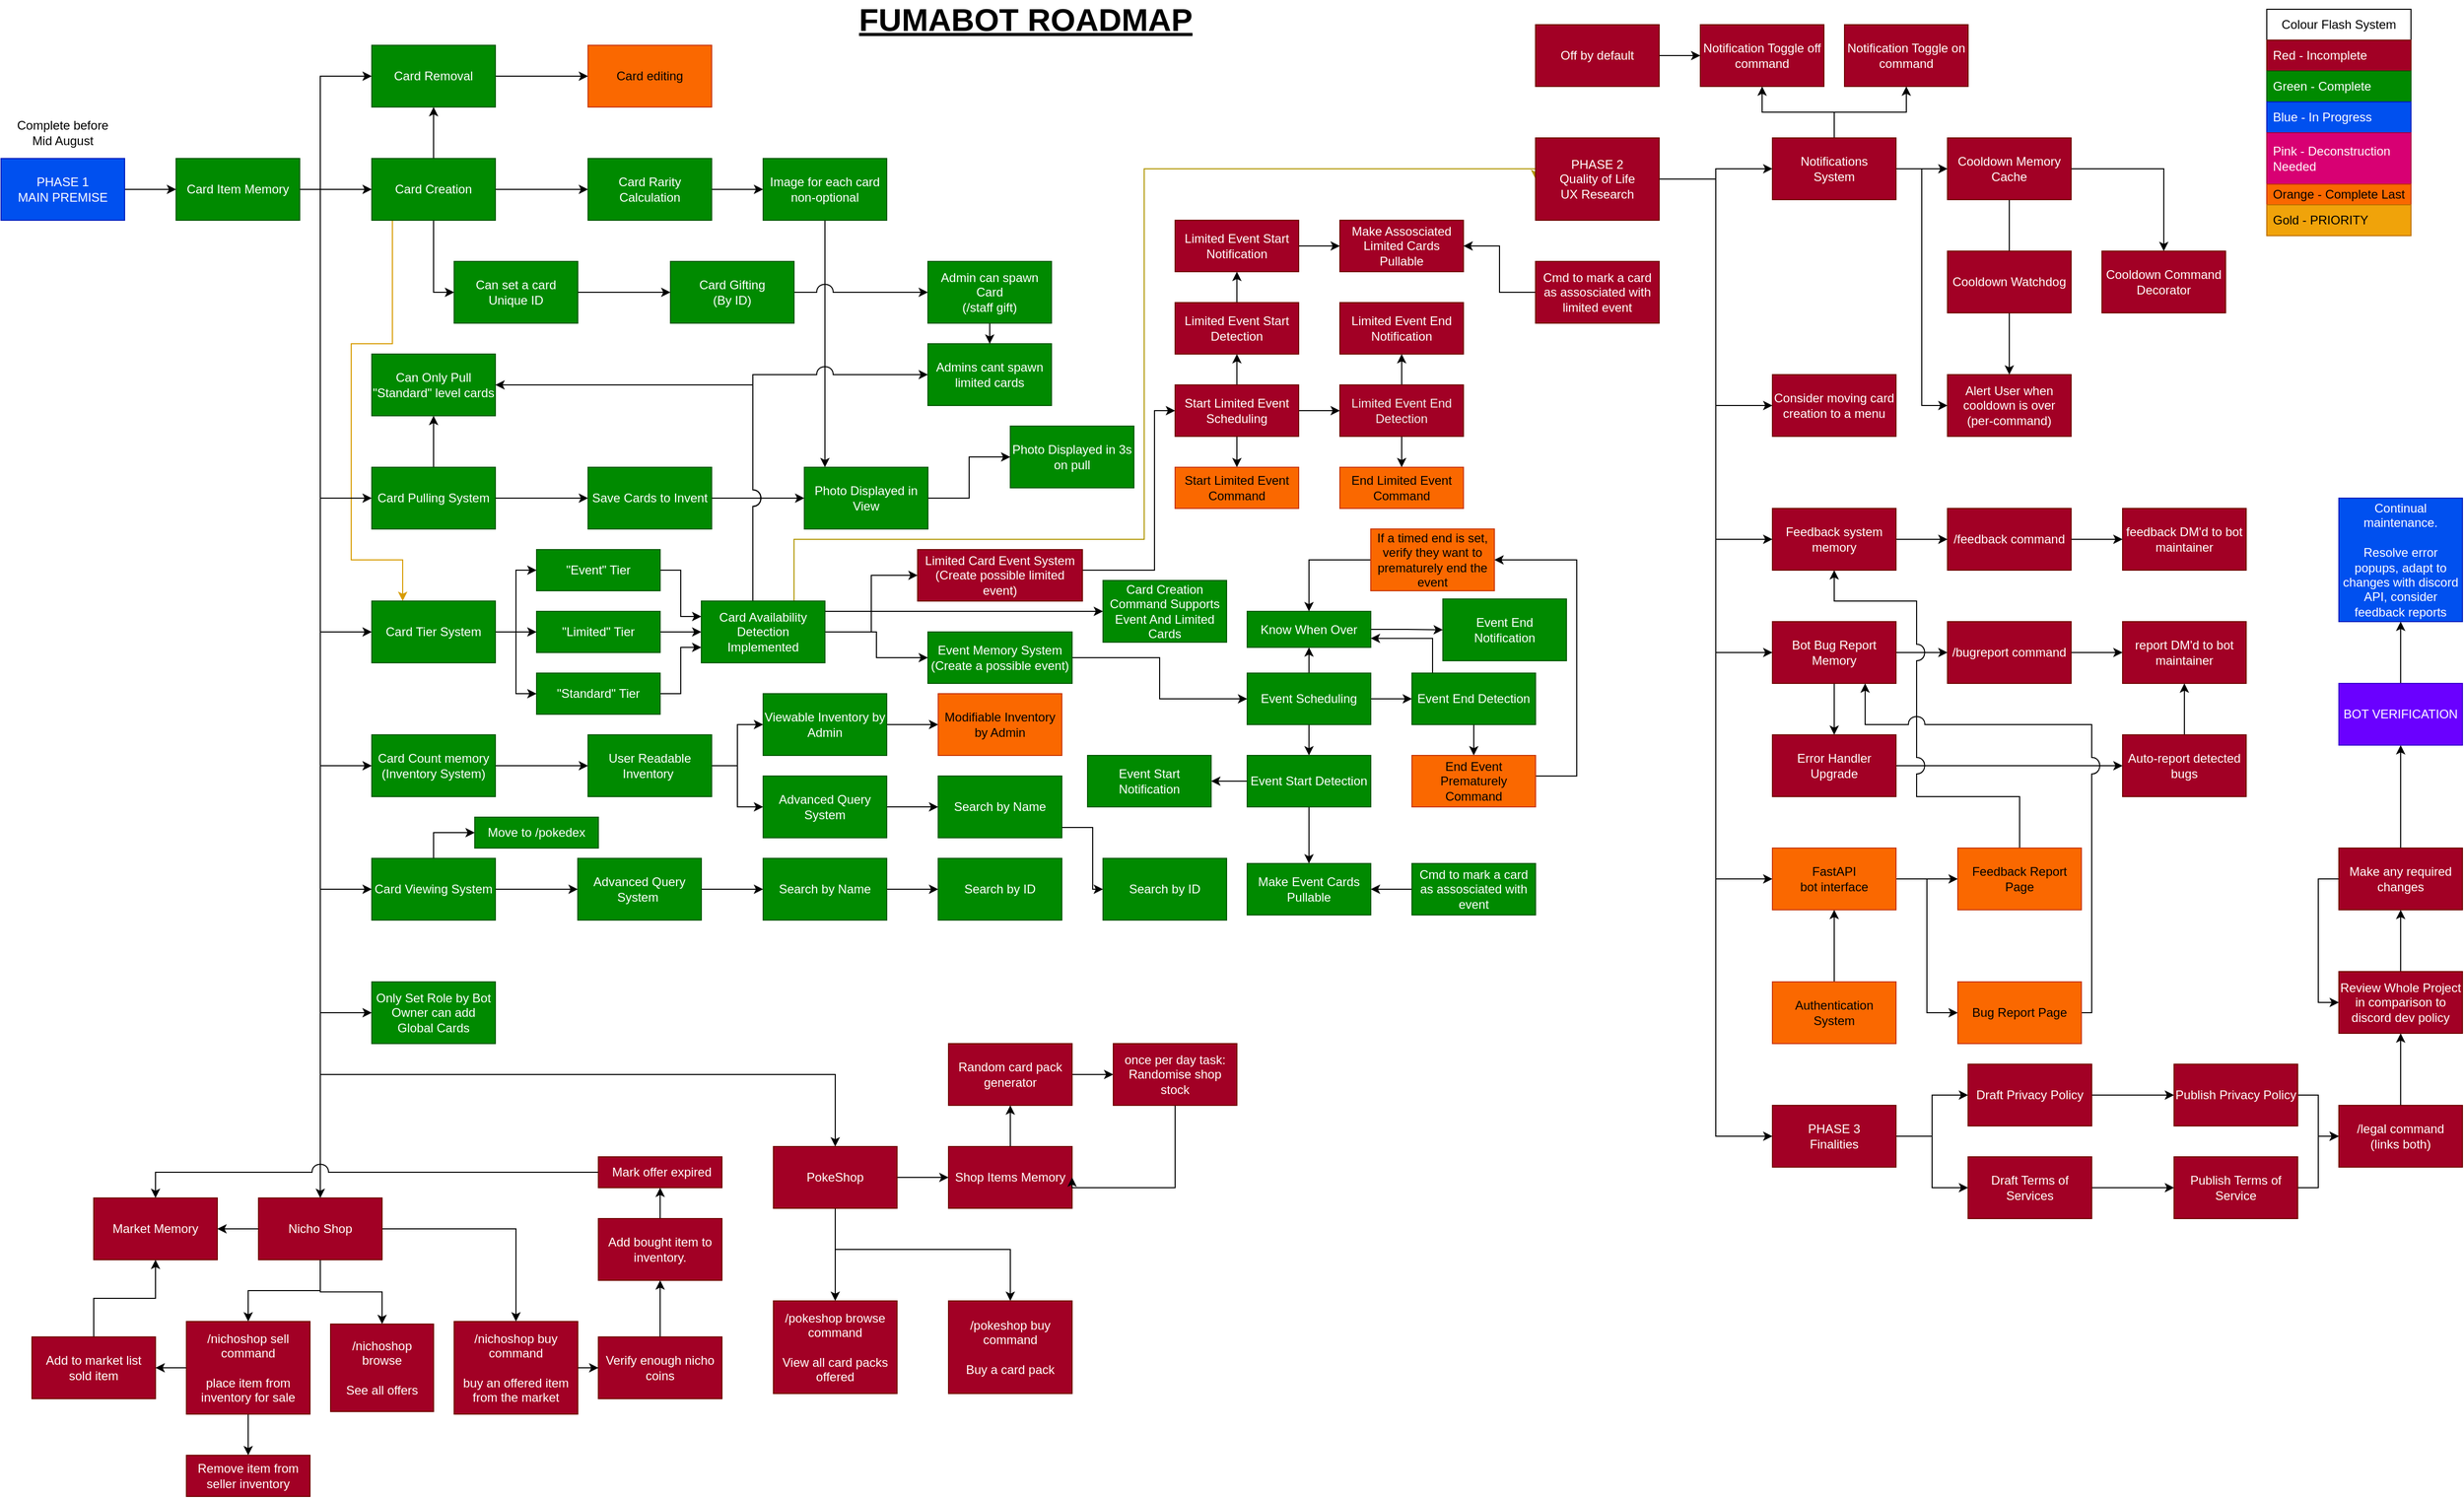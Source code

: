 <mxfile version="27.0.2">
  <diagram name="Page-1" id="VuOHGxyIhAAINdgDTFCT">
    <mxGraphModel dx="439" dy="417" grid="1" gridSize="10" guides="1" tooltips="1" connect="1" arrows="1" fold="1" page="1" pageScale="1" pageWidth="2450" pageHeight="1500" math="0" shadow="0">
      <root>
        <mxCell id="0" />
        <mxCell id="1" parent="0" />
        <mxCell id="pB03gOQXnPwzzRDHyuBl-6" value="" style="edgeStyle=orthogonalEdgeStyle;rounded=0;orthogonalLoop=1;jettySize=auto;html=1;" parent="1" source="pB03gOQXnPwzzRDHyuBl-1" target="pB03gOQXnPwzzRDHyuBl-5" edge="1">
          <mxGeometry relative="1" as="geometry" />
        </mxCell>
        <mxCell id="pB03gOQXnPwzzRDHyuBl-54" value="" style="edgeStyle=orthogonalEdgeStyle;rounded=0;orthogonalLoop=1;jettySize=auto;html=1;" parent="1" source="pB03gOQXnPwzzRDHyuBl-1" target="pB03gOQXnPwzzRDHyuBl-52" edge="1">
          <mxGeometry relative="1" as="geometry" />
        </mxCell>
        <mxCell id="xh6JLx4Z2FLlokLm3iLa-2" style="edgeStyle=orthogonalEdgeStyle;rounded=0;orthogonalLoop=1;jettySize=auto;html=1;entryX=0;entryY=0.5;entryDx=0;entryDy=0;" parent="1" source="pB03gOQXnPwzzRDHyuBl-1" target="xh6JLx4Z2FLlokLm3iLa-1" edge="1">
          <mxGeometry relative="1" as="geometry" />
        </mxCell>
        <mxCell id="wAaWJtf0U_tvFRP9rB3A-27" style="edgeStyle=orthogonalEdgeStyle;rounded=0;orthogonalLoop=1;jettySize=auto;html=1;entryX=0.25;entryY=0;entryDx=0;entryDy=0;jumpStyle=arc;jumpSize=16;fillColor=#ffe6cc;strokeColor=#d79b00;" parent="1" source="pB03gOQXnPwzzRDHyuBl-1" target="wAaWJtf0U_tvFRP9rB3A-10" edge="1">
          <mxGeometry relative="1" as="geometry">
            <Array as="points">
              <mxPoint x="430" y="340" />
              <mxPoint x="390" y="340" />
              <mxPoint x="390" y="550" />
              <mxPoint x="440" y="550" />
            </Array>
          </mxGeometry>
        </mxCell>
        <mxCell id="pB03gOQXnPwzzRDHyuBl-1" value="Card Creation" style="rounded=0;whiteSpace=wrap;html=1;fillColor=#008a00;fontColor=#ffffff;strokeColor=#005700;" parent="1" vertex="1">
          <mxGeometry x="410" y="160" width="120" height="60" as="geometry" />
        </mxCell>
        <mxCell id="pB03gOQXnPwzzRDHyuBl-3" value="" style="edgeStyle=orthogonalEdgeStyle;rounded=0;orthogonalLoop=1;jettySize=auto;html=1;" parent="1" source="pB03gOQXnPwzzRDHyuBl-2" target="pB03gOQXnPwzzRDHyuBl-1" edge="1">
          <mxGeometry relative="1" as="geometry" />
        </mxCell>
        <mxCell id="pB03gOQXnPwzzRDHyuBl-13" style="edgeStyle=orthogonalEdgeStyle;rounded=0;orthogonalLoop=1;jettySize=auto;html=1;entryX=0;entryY=0.5;entryDx=0;entryDy=0;" parent="1" source="pB03gOQXnPwzzRDHyuBl-2" target="pB03gOQXnPwzzRDHyuBl-12" edge="1">
          <mxGeometry relative="1" as="geometry">
            <Array as="points">
              <mxPoint x="360" y="190" />
              <mxPoint x="360" y="870" />
            </Array>
          </mxGeometry>
        </mxCell>
        <mxCell id="pB03gOQXnPwzzRDHyuBl-19" style="edgeStyle=orthogonalEdgeStyle;rounded=0;orthogonalLoop=1;jettySize=auto;html=1;entryX=0;entryY=0.5;entryDx=0;entryDy=0;" parent="1" source="pB03gOQXnPwzzRDHyuBl-2" target="pB03gOQXnPwzzRDHyuBl-4" edge="1">
          <mxGeometry relative="1" as="geometry">
            <Array as="points">
              <mxPoint x="360" y="190" />
              <mxPoint x="360" y="750" />
            </Array>
          </mxGeometry>
        </mxCell>
        <mxCell id="pB03gOQXnPwzzRDHyuBl-22" style="edgeStyle=orthogonalEdgeStyle;rounded=0;orthogonalLoop=1;jettySize=auto;html=1;entryX=0;entryY=0.5;entryDx=0;entryDy=0;" parent="1" source="pB03gOQXnPwzzRDHyuBl-2" target="pB03gOQXnPwzzRDHyuBl-21" edge="1">
          <mxGeometry relative="1" as="geometry">
            <Array as="points">
              <mxPoint x="360" y="190" />
              <mxPoint x="360" y="490" />
            </Array>
          </mxGeometry>
        </mxCell>
        <mxCell id="pB03gOQXnPwzzRDHyuBl-53" style="edgeStyle=orthogonalEdgeStyle;rounded=0;orthogonalLoop=1;jettySize=auto;html=1;entryX=0;entryY=0.5;entryDx=0;entryDy=0;" parent="1" source="pB03gOQXnPwzzRDHyuBl-2" target="pB03gOQXnPwzzRDHyuBl-52" edge="1">
          <mxGeometry relative="1" as="geometry">
            <Array as="points">
              <mxPoint x="360" y="190" />
              <mxPoint x="360" y="80" />
            </Array>
          </mxGeometry>
        </mxCell>
        <mxCell id="wAaWJtf0U_tvFRP9rB3A-2" style="edgeStyle=orthogonalEdgeStyle;rounded=0;orthogonalLoop=1;jettySize=auto;html=1;entryX=0;entryY=0.5;entryDx=0;entryDy=0;" parent="1" source="pB03gOQXnPwzzRDHyuBl-2" target="pB03gOQXnPwzzRDHyuBl-43" edge="1">
          <mxGeometry relative="1" as="geometry">
            <Array as="points">
              <mxPoint x="360" y="190" />
              <mxPoint x="360" y="990" />
            </Array>
          </mxGeometry>
        </mxCell>
        <mxCell id="wAaWJtf0U_tvFRP9rB3A-11" style="edgeStyle=orthogonalEdgeStyle;rounded=0;orthogonalLoop=1;jettySize=auto;html=1;entryX=0;entryY=0.5;entryDx=0;entryDy=0;" parent="1" source="pB03gOQXnPwzzRDHyuBl-2" target="wAaWJtf0U_tvFRP9rB3A-10" edge="1">
          <mxGeometry relative="1" as="geometry">
            <Array as="points">
              <mxPoint x="360" y="190" />
              <mxPoint x="360" y="620" />
            </Array>
          </mxGeometry>
        </mxCell>
        <mxCell id="TWwjKnk3flyv9fksDZWs-116" style="edgeStyle=orthogonalEdgeStyle;rounded=0;orthogonalLoop=1;jettySize=auto;html=1;entryX=0.5;entryY=0;entryDx=0;entryDy=0;" parent="1" source="pB03gOQXnPwzzRDHyuBl-2" target="TWwjKnk3flyv9fksDZWs-115" edge="1">
          <mxGeometry relative="1" as="geometry">
            <Array as="points">
              <mxPoint x="360" y="190" />
            </Array>
          </mxGeometry>
        </mxCell>
        <mxCell id="TWwjKnk3flyv9fksDZWs-118" style="edgeStyle=orthogonalEdgeStyle;rounded=0;orthogonalLoop=1;jettySize=auto;html=1;entryX=0.5;entryY=0;entryDx=0;entryDy=0;" parent="1" source="pB03gOQXnPwzzRDHyuBl-2" target="TWwjKnk3flyv9fksDZWs-117" edge="1">
          <mxGeometry relative="1" as="geometry">
            <Array as="points">
              <mxPoint x="360" y="190" />
              <mxPoint x="360" y="1050" />
              <mxPoint x="860" y="1050" />
            </Array>
          </mxGeometry>
        </mxCell>
        <mxCell id="pB03gOQXnPwzzRDHyuBl-2" value="Card Item Memory" style="rounded=0;whiteSpace=wrap;html=1;fillColor=#008a00;fontColor=#ffffff;strokeColor=#005700;" parent="1" vertex="1">
          <mxGeometry x="220" y="160" width="120" height="60" as="geometry" />
        </mxCell>
        <mxCell id="pB03gOQXnPwzzRDHyuBl-9" value="" style="edgeStyle=orthogonalEdgeStyle;rounded=0;orthogonalLoop=1;jettySize=auto;html=1;" parent="1" source="pB03gOQXnPwzzRDHyuBl-4" target="pB03gOQXnPwzzRDHyuBl-7" edge="1">
          <mxGeometry relative="1" as="geometry" />
        </mxCell>
        <mxCell id="pB03gOQXnPwzzRDHyuBl-4" value="Card Count memory&lt;div&gt;(Inventory System)&lt;/div&gt;" style="rounded=0;whiteSpace=wrap;html=1;fillColor=#008a00;fontColor=#ffffff;strokeColor=#005700;" parent="1" vertex="1">
          <mxGeometry x="410" y="720" width="120" height="60" as="geometry" />
        </mxCell>
        <mxCell id="pB03gOQXnPwzzRDHyuBl-11" value="" style="edgeStyle=orthogonalEdgeStyle;rounded=0;orthogonalLoop=1;jettySize=auto;html=1;" parent="1" source="pB03gOQXnPwzzRDHyuBl-5" target="pB03gOQXnPwzzRDHyuBl-10" edge="1">
          <mxGeometry relative="1" as="geometry" />
        </mxCell>
        <mxCell id="pB03gOQXnPwzzRDHyuBl-5" value="Card Rarity Calculation" style="rounded=0;whiteSpace=wrap;html=1;fillColor=#008a00;fontColor=#ffffff;strokeColor=#005700;" parent="1" vertex="1">
          <mxGeometry x="620" y="160" width="120" height="60" as="geometry" />
        </mxCell>
        <mxCell id="xh6JLx4Z2FLlokLm3iLa-15" value="" style="edgeStyle=orthogonalEdgeStyle;rounded=0;orthogonalLoop=1;jettySize=auto;html=1;" parent="1" source="pB03gOQXnPwzzRDHyuBl-7" target="xh6JLx4Z2FLlokLm3iLa-14" edge="1">
          <mxGeometry relative="1" as="geometry" />
        </mxCell>
        <mxCell id="xh6JLx4Z2FLlokLm3iLa-19" style="edgeStyle=orthogonalEdgeStyle;rounded=0;orthogonalLoop=1;jettySize=auto;html=1;entryX=0;entryY=0.5;entryDx=0;entryDy=0;" parent="1" source="pB03gOQXnPwzzRDHyuBl-7" target="xh6JLx4Z2FLlokLm3iLa-18" edge="1">
          <mxGeometry relative="1" as="geometry" />
        </mxCell>
        <mxCell id="pB03gOQXnPwzzRDHyuBl-7" value="User Readable&lt;div&gt;Inventory&amp;nbsp;&lt;/div&gt;" style="rounded=0;whiteSpace=wrap;html=1;fillColor=#008a00;fontColor=#ffffff;strokeColor=#005700;" parent="1" vertex="1">
          <mxGeometry x="620" y="720" width="120" height="60" as="geometry" />
        </mxCell>
        <mxCell id="pB03gOQXnPwzzRDHyuBl-27" value="" style="edgeStyle=orthogonalEdgeStyle;rounded=0;orthogonalLoop=1;jettySize=auto;html=1;" parent="1" source="pB03gOQXnPwzzRDHyuBl-10" target="pB03gOQXnPwzzRDHyuBl-25" edge="1">
          <mxGeometry relative="1" as="geometry">
            <Array as="points">
              <mxPoint x="850" y="320" />
              <mxPoint x="850" y="320" />
            </Array>
          </mxGeometry>
        </mxCell>
        <mxCell id="pB03gOQXnPwzzRDHyuBl-10" value="Image for each card&lt;div&gt;non-optional&lt;/div&gt;" style="rounded=0;whiteSpace=wrap;html=1;fillColor=#008a00;fontColor=#ffffff;strokeColor=#005700;" parent="1" vertex="1">
          <mxGeometry x="790" y="160" width="120" height="60" as="geometry" />
        </mxCell>
        <mxCell id="pB03gOQXnPwzzRDHyuBl-15" value="" style="edgeStyle=orthogonalEdgeStyle;rounded=0;orthogonalLoop=1;jettySize=auto;html=1;" parent="1" source="pB03gOQXnPwzzRDHyuBl-12" target="pB03gOQXnPwzzRDHyuBl-14" edge="1">
          <mxGeometry relative="1" as="geometry" />
        </mxCell>
        <mxCell id="WWe20naChPC3Fc8F13mq-6" style="edgeStyle=orthogonalEdgeStyle;rounded=0;orthogonalLoop=1;jettySize=auto;html=1;entryX=0;entryY=0.5;entryDx=0;entryDy=0;" parent="1" source="pB03gOQXnPwzzRDHyuBl-12" target="WWe20naChPC3Fc8F13mq-5" edge="1">
          <mxGeometry relative="1" as="geometry" />
        </mxCell>
        <mxCell id="pB03gOQXnPwzzRDHyuBl-12" value="Card Viewing System" style="rounded=0;whiteSpace=wrap;html=1;fillColor=#008a00;fontColor=#ffffff;strokeColor=#005700;" parent="1" vertex="1">
          <mxGeometry x="410" y="840" width="120" height="60" as="geometry" />
        </mxCell>
        <mxCell id="xh6JLx4Z2FLlokLm3iLa-28" value="" style="edgeStyle=orthogonalEdgeStyle;rounded=0;orthogonalLoop=1;jettySize=auto;html=1;" parent="1" source="pB03gOQXnPwzzRDHyuBl-14" target="xh6JLx4Z2FLlokLm3iLa-26" edge="1">
          <mxGeometry relative="1" as="geometry" />
        </mxCell>
        <mxCell id="pB03gOQXnPwzzRDHyuBl-14" value="Advanced Query System&amp;nbsp;" style="rounded=0;whiteSpace=wrap;html=1;fillColor=#008a00;fontColor=#ffffff;strokeColor=#005700;" parent="1" vertex="1">
          <mxGeometry x="610" y="840" width="120" height="60" as="geometry" />
        </mxCell>
        <mxCell id="pB03gOQXnPwzzRDHyuBl-24" value="" style="edgeStyle=orthogonalEdgeStyle;rounded=0;orthogonalLoop=1;jettySize=auto;html=1;" parent="1" source="pB03gOQXnPwzzRDHyuBl-21" target="pB03gOQXnPwzzRDHyuBl-23" edge="1">
          <mxGeometry relative="1" as="geometry" />
        </mxCell>
        <mxCell id="wAaWJtf0U_tvFRP9rB3A-9" value="" style="edgeStyle=orthogonalEdgeStyle;rounded=0;orthogonalLoop=1;jettySize=auto;html=1;" parent="1" source="pB03gOQXnPwzzRDHyuBl-21" target="wAaWJtf0U_tvFRP9rB3A-8" edge="1">
          <mxGeometry relative="1" as="geometry" />
        </mxCell>
        <mxCell id="pB03gOQXnPwzzRDHyuBl-21" value="Card Pulling System" style="rounded=0;whiteSpace=wrap;html=1;fillColor=#008a00;fontColor=#ffffff;strokeColor=#005700;" parent="1" vertex="1">
          <mxGeometry x="410" y="460" width="120" height="60" as="geometry" />
        </mxCell>
        <mxCell id="pB03gOQXnPwzzRDHyuBl-26" value="" style="edgeStyle=orthogonalEdgeStyle;rounded=0;orthogonalLoop=1;jettySize=auto;html=1;" parent="1" source="pB03gOQXnPwzzRDHyuBl-23" target="pB03gOQXnPwzzRDHyuBl-25" edge="1">
          <mxGeometry relative="1" as="geometry" />
        </mxCell>
        <mxCell id="pB03gOQXnPwzzRDHyuBl-23" value="Save Cards to Invent" style="rounded=0;whiteSpace=wrap;html=1;fillColor=#008a00;fontColor=#ffffff;strokeColor=#005700;" parent="1" vertex="1">
          <mxGeometry x="620" y="460" width="120" height="60" as="geometry" />
        </mxCell>
        <mxCell id="WWe20naChPC3Fc8F13mq-10" value="" style="edgeStyle=orthogonalEdgeStyle;rounded=0;orthogonalLoop=1;jettySize=auto;html=1;" parent="1" source="pB03gOQXnPwzzRDHyuBl-25" target="WWe20naChPC3Fc8F13mq-9" edge="1">
          <mxGeometry relative="1" as="geometry" />
        </mxCell>
        <mxCell id="pB03gOQXnPwzzRDHyuBl-25" value="Photo Displayed in View" style="rounded=0;whiteSpace=wrap;html=1;fillColor=#008a00;fontColor=#ffffff;strokeColor=#005700;" parent="1" vertex="1">
          <mxGeometry x="830" y="460" width="120" height="60" as="geometry" />
        </mxCell>
        <mxCell id="pB03gOQXnPwzzRDHyuBl-31" value="" style="edgeStyle=orthogonalEdgeStyle;rounded=0;orthogonalLoop=1;jettySize=auto;html=1;" parent="1" edge="1">
          <mxGeometry relative="1" as="geometry">
            <mxPoint x="440" y="980" as="targetPoint" />
          </mxGeometry>
        </mxCell>
        <mxCell id="pB03gOQXnPwzzRDHyuBl-33" value="" style="edgeStyle=orthogonalEdgeStyle;rounded=0;orthogonalLoop=1;jettySize=auto;html=1;" parent="1" edge="1">
          <mxGeometry relative="1" as="geometry">
            <mxPoint x="650" y="980" as="targetPoint" />
          </mxGeometry>
        </mxCell>
        <mxCell id="pB03gOQXnPwzzRDHyuBl-43" value="Only Set Role by Bot Owner can add Global Cards" style="rounded=0;whiteSpace=wrap;html=1;fillColor=#008a00;fontColor=#ffffff;strokeColor=#005700;" parent="1" vertex="1">
          <mxGeometry x="410" y="960" width="120" height="60" as="geometry" />
        </mxCell>
        <mxCell id="pB03gOQXnPwzzRDHyuBl-56" value="" style="edgeStyle=orthogonalEdgeStyle;rounded=0;orthogonalLoop=1;jettySize=auto;html=1;" parent="1" source="pB03gOQXnPwzzRDHyuBl-52" target="pB03gOQXnPwzzRDHyuBl-55" edge="1">
          <mxGeometry relative="1" as="geometry" />
        </mxCell>
        <mxCell id="pB03gOQXnPwzzRDHyuBl-52" value="Card Removal" style="rounded=0;whiteSpace=wrap;html=1;fillColor=#008a00;fontColor=#ffffff;strokeColor=#005700;" parent="1" vertex="1">
          <mxGeometry x="410" y="50" width="120" height="60" as="geometry" />
        </mxCell>
        <mxCell id="pB03gOQXnPwzzRDHyuBl-55" value="Card editing" style="rounded=0;whiteSpace=wrap;html=1;fillColor=#fa6800;fontColor=#000000;strokeColor=#C73500;" parent="1" vertex="1">
          <mxGeometry x="620" y="50" width="120" height="60" as="geometry" />
        </mxCell>
        <mxCell id="xh6JLx4Z2FLlokLm3iLa-6" value="" style="edgeStyle=orthogonalEdgeStyle;rounded=0;orthogonalLoop=1;jettySize=auto;html=1;" parent="1" source="xh6JLx4Z2FLlokLm3iLa-1" target="xh6JLx4Z2FLlokLm3iLa-5" edge="1">
          <mxGeometry relative="1" as="geometry" />
        </mxCell>
        <mxCell id="xh6JLx4Z2FLlokLm3iLa-1" value="Can set a card Unique ID" style="rounded=0;whiteSpace=wrap;html=1;fillColor=#008a00;fontColor=#ffffff;strokeColor=#005700;" parent="1" vertex="1">
          <mxGeometry x="490" y="260" width="120" height="60" as="geometry" />
        </mxCell>
        <mxCell id="xh6JLx4Z2FLlokLm3iLa-8" style="edgeStyle=orthogonalEdgeStyle;rounded=0;orthogonalLoop=1;jettySize=auto;html=1;entryX=0;entryY=0.5;entryDx=0;entryDy=0;jumpStyle=arc;jumpSize=16;" parent="1" source="xh6JLx4Z2FLlokLm3iLa-5" target="xh6JLx4Z2FLlokLm3iLa-7" edge="1">
          <mxGeometry relative="1" as="geometry" />
        </mxCell>
        <mxCell id="xh6JLx4Z2FLlokLm3iLa-5" value="Card Gifting&lt;div&gt;(By ID)&lt;/div&gt;" style="rounded=0;whiteSpace=wrap;html=1;fillColor=#008a00;fontColor=#ffffff;strokeColor=#005700;" parent="1" vertex="1">
          <mxGeometry x="700" y="260" width="120" height="60" as="geometry" />
        </mxCell>
        <mxCell id="wAaWJtf0U_tvFRP9rB3A-31" value="" style="edgeStyle=orthogonalEdgeStyle;rounded=0;orthogonalLoop=1;jettySize=auto;html=1;" parent="1" source="xh6JLx4Z2FLlokLm3iLa-7" target="wAaWJtf0U_tvFRP9rB3A-29" edge="1">
          <mxGeometry relative="1" as="geometry" />
        </mxCell>
        <mxCell id="xh6JLx4Z2FLlokLm3iLa-7" value="Admin can spawn Card&lt;div&gt;(/staff gift)&lt;/div&gt;" style="rounded=0;whiteSpace=wrap;html=1;fillColor=#008a00;fontColor=#ffffff;strokeColor=#005700;" parent="1" vertex="1">
          <mxGeometry x="950" y="260" width="120" height="60" as="geometry" />
        </mxCell>
        <mxCell id="xh6JLx4Z2FLlokLm3iLa-17" value="" style="edgeStyle=orthogonalEdgeStyle;rounded=0;orthogonalLoop=1;jettySize=auto;html=1;" parent="1" source="xh6JLx4Z2FLlokLm3iLa-14" target="xh6JLx4Z2FLlokLm3iLa-16" edge="1">
          <mxGeometry relative="1" as="geometry" />
        </mxCell>
        <mxCell id="xh6JLx4Z2FLlokLm3iLa-14" value="Viewable Inventory by Admin" style="rounded=0;whiteSpace=wrap;html=1;fillColor=#008a00;fontColor=#ffffff;strokeColor=#005700;" parent="1" vertex="1">
          <mxGeometry x="790" y="680" width="120" height="60" as="geometry" />
        </mxCell>
        <mxCell id="xh6JLx4Z2FLlokLm3iLa-16" value="Modifiable Inventory by Admin" style="rounded=0;whiteSpace=wrap;html=1;fillColor=#fa6800;fontColor=#000000;strokeColor=#C73500;" parent="1" vertex="1">
          <mxGeometry x="960" y="680" width="120" height="60" as="geometry" />
        </mxCell>
        <mxCell id="xh6JLx4Z2FLlokLm3iLa-21" value="" style="edgeStyle=orthogonalEdgeStyle;rounded=0;orthogonalLoop=1;jettySize=auto;html=1;" parent="1" source="xh6JLx4Z2FLlokLm3iLa-18" target="xh6JLx4Z2FLlokLm3iLa-20" edge="1">
          <mxGeometry relative="1" as="geometry" />
        </mxCell>
        <mxCell id="xh6JLx4Z2FLlokLm3iLa-18" value="Advanced Query System" style="rounded=0;whiteSpace=wrap;html=1;fillColor=#008a00;fontColor=#ffffff;strokeColor=#005700;" parent="1" vertex="1">
          <mxGeometry x="790" y="760" width="120" height="60" as="geometry" />
        </mxCell>
        <mxCell id="xh6JLx4Z2FLlokLm3iLa-23" value="" style="edgeStyle=orthogonalEdgeStyle;rounded=0;orthogonalLoop=1;jettySize=auto;html=1;" parent="1" source="xh6JLx4Z2FLlokLm3iLa-20" target="xh6JLx4Z2FLlokLm3iLa-22" edge="1">
          <mxGeometry relative="1" as="geometry">
            <Array as="points">
              <mxPoint x="1110" y="810" />
              <mxPoint x="1110" y="870" />
            </Array>
          </mxGeometry>
        </mxCell>
        <mxCell id="xh6JLx4Z2FLlokLm3iLa-20" value="Search by Name" style="whiteSpace=wrap;html=1;rounded=0;fillColor=#008a00;fontColor=#ffffff;strokeColor=#005700;" parent="1" vertex="1">
          <mxGeometry x="960" y="760" width="120" height="60" as="geometry" />
        </mxCell>
        <mxCell id="xh6JLx4Z2FLlokLm3iLa-22" value="Search by ID" style="rounded=0;whiteSpace=wrap;html=1;fillColor=#008a00;fontColor=#ffffff;strokeColor=#005700;" parent="1" vertex="1">
          <mxGeometry x="1120" y="840" width="120" height="60" as="geometry" />
        </mxCell>
        <mxCell id="xh6JLx4Z2FLlokLm3iLa-25" value="" style="edgeStyle=orthogonalEdgeStyle;rounded=0;orthogonalLoop=1;jettySize=auto;html=1;" parent="1" source="xh6JLx4Z2FLlokLm3iLa-26" target="xh6JLx4Z2FLlokLm3iLa-27" edge="1">
          <mxGeometry relative="1" as="geometry" />
        </mxCell>
        <mxCell id="xh6JLx4Z2FLlokLm3iLa-26" value="Search by Name" style="whiteSpace=wrap;html=1;rounded=0;fillColor=#008a00;fontColor=#ffffff;strokeColor=#005700;" parent="1" vertex="1">
          <mxGeometry x="790" y="840" width="120" height="60" as="geometry" />
        </mxCell>
        <mxCell id="xh6JLx4Z2FLlokLm3iLa-27" value="Search by ID" style="rounded=0;whiteSpace=wrap;html=1;fillColor=#008a00;fontColor=#ffffff;strokeColor=#005700;" parent="1" vertex="1">
          <mxGeometry x="960" y="840" width="120" height="60" as="geometry" />
        </mxCell>
        <mxCell id="WWe20naChPC3Fc8F13mq-5" value="Move to /pokedex" style="rounded=0;whiteSpace=wrap;html=1;fillColor=#008a00;fontColor=#ffffff;strokeColor=#005700;" parent="1" vertex="1">
          <mxGeometry x="510" y="800" width="120" height="30" as="geometry" />
        </mxCell>
        <mxCell id="WWe20naChPC3Fc8F13mq-9" value="Photo Displayed in 3s on pull" style="rounded=0;whiteSpace=wrap;html=1;fillColor=#008a00;fontColor=#ffffff;strokeColor=#005700;" parent="1" vertex="1">
          <mxGeometry x="1030" y="420" width="120" height="60" as="geometry" />
        </mxCell>
        <mxCell id="WWe20naChPC3Fc8F13mq-11" value="Colour Flash System" style="swimlane;fontStyle=0;childLayout=stackLayout;horizontal=1;startSize=30;horizontalStack=0;resizeParent=1;resizeParentMax=0;resizeLast=0;collapsible=1;marginBottom=0;whiteSpace=wrap;html=1;gradientColor=none;rounded=0;shadow=0;glass=0;" parent="1" vertex="1">
          <mxGeometry x="2250" y="15" width="140" height="220" as="geometry" />
        </mxCell>
        <mxCell id="WWe20naChPC3Fc8F13mq-12" value="Red - Incomplete" style="text;strokeColor=#6F0000;fillColor=#a20025;align=left;verticalAlign=middle;spacingLeft=4;spacingRight=4;overflow=hidden;points=[[0,0.5],[1,0.5]];portConstraint=eastwest;rotatable=0;whiteSpace=wrap;html=1;fontColor=#ffffff;" parent="WWe20naChPC3Fc8F13mq-11" vertex="1">
          <mxGeometry y="30" width="140" height="30" as="geometry" />
        </mxCell>
        <mxCell id="WWe20naChPC3Fc8F13mq-13" value="Green - Complete" style="text;strokeColor=#005700;fillColor=#008a00;align=left;verticalAlign=middle;spacingLeft=4;spacingRight=4;overflow=hidden;points=[[0,0.5],[1,0.5]];portConstraint=eastwest;rotatable=0;whiteSpace=wrap;html=1;fontColor=#ffffff;" parent="WWe20naChPC3Fc8F13mq-11" vertex="1">
          <mxGeometry y="60" width="140" height="30" as="geometry" />
        </mxCell>
        <mxCell id="WWe20naChPC3Fc8F13mq-14" value="Blue - In Progress" style="text;strokeColor=#001DBC;fillColor=#0050ef;align=left;verticalAlign=middle;spacingLeft=4;spacingRight=4;overflow=hidden;points=[[0,0.5],[1,0.5]];portConstraint=eastwest;rotatable=0;whiteSpace=wrap;html=1;fontColor=#ffffff;" parent="WWe20naChPC3Fc8F13mq-11" vertex="1">
          <mxGeometry y="90" width="140" height="30" as="geometry" />
        </mxCell>
        <mxCell id="WWe20naChPC3Fc8F13mq-15" value="Pink - Deconstruction Needed" style="text;strokeColor=#A50040;fillColor=#d80073;align=left;verticalAlign=middle;spacingLeft=4;spacingRight=4;overflow=hidden;points=[[0,0.5],[1,0.5]];portConstraint=eastwest;rotatable=0;whiteSpace=wrap;html=1;fontColor=#ffffff;" parent="WWe20naChPC3Fc8F13mq-11" vertex="1">
          <mxGeometry y="120" width="140" height="50" as="geometry" />
        </mxCell>
        <mxCell id="wAaWJtf0U_tvFRP9rB3A-49" value="Orange - Complete Last" style="text;strokeColor=#C73500;fillColor=#fa6800;align=left;verticalAlign=middle;spacingLeft=4;spacingRight=4;overflow=hidden;points=[[0,0.5],[1,0.5]];portConstraint=eastwest;rotatable=0;whiteSpace=wrap;html=1;fontColor=#000000;" parent="WWe20naChPC3Fc8F13mq-11" vertex="1">
          <mxGeometry y="170" width="140" height="20" as="geometry" />
        </mxCell>
        <mxCell id="6YqeTpMIhfhGa7pDKwlR-45" value="Gold - PRIORITY" style="text;strokeColor=#BD7000;fillColor=#f0a30a;align=left;verticalAlign=middle;spacingLeft=4;spacingRight=4;overflow=hidden;points=[[0,0.5],[1,0.5]];portConstraint=eastwest;rotatable=0;whiteSpace=wrap;html=1;fontColor=#000000;" parent="WWe20naChPC3Fc8F13mq-11" vertex="1">
          <mxGeometry y="190" width="140" height="30" as="geometry" />
        </mxCell>
        <mxCell id="wAaWJtf0U_tvFRP9rB3A-8" value="Can Only Pull &quot;Standard&quot; level cards" style="rounded=0;whiteSpace=wrap;html=1;fillColor=#008a00;fontColor=#ffffff;strokeColor=#005700;" parent="1" vertex="1">
          <mxGeometry x="410" y="350" width="120" height="60" as="geometry" />
        </mxCell>
        <mxCell id="wAaWJtf0U_tvFRP9rB3A-13" value="" style="edgeStyle=orthogonalEdgeStyle;rounded=0;orthogonalLoop=1;jettySize=auto;html=1;" parent="1" source="wAaWJtf0U_tvFRP9rB3A-10" target="wAaWJtf0U_tvFRP9rB3A-12" edge="1">
          <mxGeometry relative="1" as="geometry">
            <Array as="points">
              <mxPoint x="550" y="620" />
              <mxPoint x="550" y="560" />
            </Array>
          </mxGeometry>
        </mxCell>
        <mxCell id="wAaWJtf0U_tvFRP9rB3A-15" value="" style="edgeStyle=orthogonalEdgeStyle;rounded=0;orthogonalLoop=1;jettySize=auto;html=1;" parent="1" source="wAaWJtf0U_tvFRP9rB3A-10" target="wAaWJtf0U_tvFRP9rB3A-14" edge="1">
          <mxGeometry relative="1" as="geometry" />
        </mxCell>
        <mxCell id="wAaWJtf0U_tvFRP9rB3A-18" style="edgeStyle=orthogonalEdgeStyle;rounded=0;orthogonalLoop=1;jettySize=auto;html=1;entryX=0;entryY=0.5;entryDx=0;entryDy=0;" parent="1" source="wAaWJtf0U_tvFRP9rB3A-10" target="wAaWJtf0U_tvFRP9rB3A-17" edge="1">
          <mxGeometry relative="1" as="geometry" />
        </mxCell>
        <mxCell id="wAaWJtf0U_tvFRP9rB3A-10" value="Card Tier System" style="rounded=0;whiteSpace=wrap;html=1;fillColor=#008a00;fontColor=#ffffff;strokeColor=#005700;" parent="1" vertex="1">
          <mxGeometry x="410" y="590" width="120" height="60" as="geometry" />
        </mxCell>
        <mxCell id="wAaWJtf0U_tvFRP9rB3A-23" style="edgeStyle=orthogonalEdgeStyle;rounded=0;orthogonalLoop=1;jettySize=auto;html=1;entryX=0;entryY=0.25;entryDx=0;entryDy=0;" parent="1" source="wAaWJtf0U_tvFRP9rB3A-12" target="wAaWJtf0U_tvFRP9rB3A-19" edge="1">
          <mxGeometry relative="1" as="geometry" />
        </mxCell>
        <mxCell id="wAaWJtf0U_tvFRP9rB3A-12" value="&quot;Event&quot; Tier" style="rounded=0;whiteSpace=wrap;html=1;fillColor=#008a00;fontColor=#ffffff;strokeColor=#005700;" parent="1" vertex="1">
          <mxGeometry x="570" y="540" width="120" height="40" as="geometry" />
        </mxCell>
        <mxCell id="wAaWJtf0U_tvFRP9rB3A-21" value="" style="edgeStyle=orthogonalEdgeStyle;rounded=0;orthogonalLoop=1;jettySize=auto;html=1;" parent="1" source="wAaWJtf0U_tvFRP9rB3A-14" target="wAaWJtf0U_tvFRP9rB3A-19" edge="1">
          <mxGeometry relative="1" as="geometry" />
        </mxCell>
        <mxCell id="wAaWJtf0U_tvFRP9rB3A-14" value="&quot;Limited&quot; Tier" style="rounded=0;whiteSpace=wrap;html=1;fillColor=#008a00;fontColor=#ffffff;strokeColor=#005700;" parent="1" vertex="1">
          <mxGeometry x="570" y="600" width="120" height="40" as="geometry" />
        </mxCell>
        <mxCell id="wAaWJtf0U_tvFRP9rB3A-24" style="edgeStyle=orthogonalEdgeStyle;rounded=0;orthogonalLoop=1;jettySize=auto;html=1;entryX=0;entryY=0.75;entryDx=0;entryDy=0;" parent="1" source="wAaWJtf0U_tvFRP9rB3A-17" target="wAaWJtf0U_tvFRP9rB3A-19" edge="1">
          <mxGeometry relative="1" as="geometry" />
        </mxCell>
        <mxCell id="wAaWJtf0U_tvFRP9rB3A-17" value="&quot;Standard&quot; Tier" style="rounded=0;whiteSpace=wrap;html=1;fillColor=#008a00;fontColor=#ffffff;strokeColor=#005700;" parent="1" vertex="1">
          <mxGeometry x="570" y="660" width="120" height="40" as="geometry" />
        </mxCell>
        <mxCell id="wAaWJtf0U_tvFRP9rB3A-30" style="edgeStyle=orthogonalEdgeStyle;rounded=0;orthogonalLoop=1;jettySize=auto;html=1;entryX=0;entryY=0.5;entryDx=0;entryDy=0;jumpStyle=arc;jumpSize=16;" parent="1" source="wAaWJtf0U_tvFRP9rB3A-19" target="wAaWJtf0U_tvFRP9rB3A-29" edge="1">
          <mxGeometry relative="1" as="geometry">
            <Array as="points">
              <mxPoint x="780" y="370" />
            </Array>
          </mxGeometry>
        </mxCell>
        <mxCell id="wAaWJtf0U_tvFRP9rB3A-33" style="edgeStyle=orthogonalEdgeStyle;rounded=0;orthogonalLoop=1;jettySize=auto;html=1;entryX=1;entryY=0.5;entryDx=0;entryDy=0;jumpStyle=arc;jumpSize=16;" parent="1" source="wAaWJtf0U_tvFRP9rB3A-19" target="wAaWJtf0U_tvFRP9rB3A-8" edge="1">
          <mxGeometry relative="1" as="geometry">
            <Array as="points">
              <mxPoint x="780" y="380" />
            </Array>
          </mxGeometry>
        </mxCell>
        <mxCell id="6YqeTpMIhfhGa7pDKwlR-27" value="" style="edgeStyle=orthogonalEdgeStyle;rounded=0;orthogonalLoop=1;jettySize=auto;html=1;" parent="1" source="wAaWJtf0U_tvFRP9rB3A-19" target="wAaWJtf0U_tvFRP9rB3A-40" edge="1">
          <mxGeometry relative="1" as="geometry" />
        </mxCell>
        <mxCell id="6YqeTpMIhfhGa7pDKwlR-29" style="edgeStyle=orthogonalEdgeStyle;rounded=0;orthogonalLoop=1;jettySize=auto;html=1;entryX=0;entryY=0.5;entryDx=0;entryDy=0;" parent="1" source="wAaWJtf0U_tvFRP9rB3A-19" target="wAaWJtf0U_tvFRP9rB3A-38" edge="1">
          <mxGeometry relative="1" as="geometry" />
        </mxCell>
        <mxCell id="_D_GStA8pNQ2_JilolDI-2" style="edgeStyle=orthogonalEdgeStyle;rounded=0;orthogonalLoop=1;jettySize=auto;html=1;entryX=0;entryY=0.5;entryDx=0;entryDy=0;" parent="1" source="wAaWJtf0U_tvFRP9rB3A-19" target="6YqeTpMIhfhGa7pDKwlR-9" edge="1">
          <mxGeometry relative="1" as="geometry">
            <Array as="points">
              <mxPoint x="930" y="600" />
              <mxPoint x="930" y="600" />
            </Array>
          </mxGeometry>
        </mxCell>
        <mxCell id="TWwjKnk3flyv9fksDZWs-5" style="edgeStyle=orthogonalEdgeStyle;rounded=0;orthogonalLoop=1;jettySize=auto;html=1;entryX=0;entryY=0.5;entryDx=0;entryDy=0;fillColor=#e3c800;strokeColor=#B09500;exitX=0.75;exitY=0;exitDx=0;exitDy=0;" parent="1" source="wAaWJtf0U_tvFRP9rB3A-19" target="TWwjKnk3flyv9fksDZWs-1" edge="1">
          <mxGeometry relative="1" as="geometry">
            <mxPoint x="740" y="590" as="sourcePoint" />
            <mxPoint x="1570" y="170.0" as="targetPoint" />
            <Array as="points">
              <mxPoint x="820" y="530" />
              <mxPoint x="1160" y="530" />
              <mxPoint x="1160" y="170" />
            </Array>
          </mxGeometry>
        </mxCell>
        <mxCell id="wAaWJtf0U_tvFRP9rB3A-19" value="Card Availability Detection Implemented" style="rounded=0;whiteSpace=wrap;html=1;fillColor=#008a00;fontColor=#ffffff;strokeColor=#005700;" parent="1" vertex="1">
          <mxGeometry x="730" y="590" width="120" height="60" as="geometry" />
        </mxCell>
        <mxCell id="wAaWJtf0U_tvFRP9rB3A-29" value="Admins cant spawn limited cards" style="rounded=0;whiteSpace=wrap;html=1;fillColor=#008a00;fontColor=#ffffff;strokeColor=#005700;" parent="1" vertex="1">
          <mxGeometry x="950" y="340" width="120" height="60" as="geometry" />
        </mxCell>
        <mxCell id="6YqeTpMIhfhGa7pDKwlR-44" style="edgeStyle=orthogonalEdgeStyle;rounded=0;orthogonalLoop=1;jettySize=auto;html=1;entryX=0;entryY=0.5;entryDx=0;entryDy=0;" parent="1" source="wAaWJtf0U_tvFRP9rB3A-38" target="6YqeTpMIhfhGa7pDKwlR-35" edge="1">
          <mxGeometry relative="1" as="geometry">
            <Array as="points">
              <mxPoint x="1170" y="560" />
              <mxPoint x="1170" y="405" />
            </Array>
          </mxGeometry>
        </mxCell>
        <mxCell id="wAaWJtf0U_tvFRP9rB3A-38" value="Limited Card Event System&lt;div&gt;(Create possible limited event)&lt;/div&gt;" style="rounded=0;whiteSpace=wrap;html=1;fillColor=#a20025;fontColor=#ffffff;strokeColor=#6F0000;" parent="1" vertex="1">
          <mxGeometry x="940" y="540" width="160" height="50" as="geometry" />
        </mxCell>
        <mxCell id="_D_GStA8pNQ2_JilolDI-1" style="edgeStyle=orthogonalEdgeStyle;rounded=0;orthogonalLoop=1;jettySize=auto;html=1;" parent="1" source="wAaWJtf0U_tvFRP9rB3A-40" target="6YqeTpMIhfhGa7pDKwlR-2" edge="1">
          <mxGeometry relative="1" as="geometry" />
        </mxCell>
        <mxCell id="wAaWJtf0U_tvFRP9rB3A-40" value="Event Memory System&lt;div&gt;(Create a possible event)&lt;br&gt;&lt;/div&gt;" style="rounded=0;whiteSpace=wrap;html=1;fillColor=#008a00;fontColor=#ffffff;strokeColor=#005700;" parent="1" vertex="1">
          <mxGeometry x="950" y="620" width="140" height="50" as="geometry" />
        </mxCell>
        <mxCell id="6YqeTpMIhfhGa7pDKwlR-8" value="" style="edgeStyle=orthogonalEdgeStyle;rounded=0;orthogonalLoop=1;jettySize=auto;html=1;" parent="1" source="6YqeTpMIhfhGa7pDKwlR-2" target="6YqeTpMIhfhGa7pDKwlR-7" edge="1">
          <mxGeometry relative="1" as="geometry" />
        </mxCell>
        <mxCell id="6YqeTpMIhfhGa7pDKwlR-12" value="" style="edgeStyle=orthogonalEdgeStyle;rounded=0;orthogonalLoop=1;jettySize=auto;html=1;" parent="1" source="6YqeTpMIhfhGa7pDKwlR-2" target="6YqeTpMIhfhGa7pDKwlR-11" edge="1">
          <mxGeometry relative="1" as="geometry" />
        </mxCell>
        <mxCell id="22NPlYDqhb8-uklPoqEk-2" value="" style="edgeStyle=orthogonalEdgeStyle;rounded=0;orthogonalLoop=1;jettySize=auto;html=1;" parent="1" source="6YqeTpMIhfhGa7pDKwlR-2" target="22NPlYDqhb8-uklPoqEk-1" edge="1">
          <mxGeometry relative="1" as="geometry" />
        </mxCell>
        <mxCell id="6YqeTpMIhfhGa7pDKwlR-2" value="Event Scheduling" style="rounded=0;whiteSpace=wrap;html=1;fillColor=#008a00;fontColor=#ffffff;strokeColor=#005700;" parent="1" vertex="1">
          <mxGeometry x="1260" y="660" width="120" height="50" as="geometry" />
        </mxCell>
        <mxCell id="22NPlYDqhb8-uklPoqEk-13" style="edgeStyle=orthogonalEdgeStyle;rounded=0;orthogonalLoop=1;jettySize=auto;html=1;entryX=0;entryY=0.5;entryDx=0;entryDy=0;" parent="1" source="6YqeTpMIhfhGa7pDKwlR-7" target="22NPlYDqhb8-uklPoqEk-9" edge="1">
          <mxGeometry relative="1" as="geometry" />
        </mxCell>
        <mxCell id="6YqeTpMIhfhGa7pDKwlR-7" value="Know When Over" style="rounded=0;whiteSpace=wrap;html=1;fillColor=#008a00;fontColor=#ffffff;strokeColor=#005700;" parent="1" vertex="1">
          <mxGeometry x="1260" y="600" width="120" height="35" as="geometry" />
        </mxCell>
        <mxCell id="6YqeTpMIhfhGa7pDKwlR-9" value="Card Creation Command Supports Event And Limited Cards" style="rounded=0;whiteSpace=wrap;html=1;fillColor=#008a00;fontColor=#ffffff;strokeColor=#005700;" parent="1" vertex="1">
          <mxGeometry x="1120" y="570" width="120" height="60" as="geometry" />
        </mxCell>
        <mxCell id="6YqeTpMIhfhGa7pDKwlR-19" value="" style="edgeStyle=orthogonalEdgeStyle;rounded=0;orthogonalLoop=1;jettySize=auto;html=1;" parent="1" source="6YqeTpMIhfhGa7pDKwlR-11" target="6YqeTpMIhfhGa7pDKwlR-18" edge="1">
          <mxGeometry relative="1" as="geometry" />
        </mxCell>
        <mxCell id="22NPlYDqhb8-uklPoqEk-8" style="edgeStyle=orthogonalEdgeStyle;rounded=0;orthogonalLoop=1;jettySize=auto;html=1;entryX=1;entryY=0.75;entryDx=0;entryDy=0;" parent="1" source="6YqeTpMIhfhGa7pDKwlR-11" target="6YqeTpMIhfhGa7pDKwlR-7" edge="1">
          <mxGeometry relative="1" as="geometry">
            <Array as="points">
              <mxPoint x="1440" y="626" />
            </Array>
          </mxGeometry>
        </mxCell>
        <mxCell id="6YqeTpMIhfhGa7pDKwlR-11" value="Event End Detection" style="rounded=0;whiteSpace=wrap;html=1;fillColor=#008a00;fontColor=#ffffff;strokeColor=#005700;" parent="1" vertex="1">
          <mxGeometry x="1420" y="660" width="120" height="50" as="geometry" />
        </mxCell>
        <mxCell id="6YqeTpMIhfhGa7pDKwlR-23" style="edgeStyle=orthogonalEdgeStyle;rounded=0;orthogonalLoop=1;jettySize=auto;html=1;entryX=1;entryY=0.5;entryDx=0;entryDy=0;" parent="1" source="6YqeTpMIhfhGa7pDKwlR-18" target="6YqeTpMIhfhGa7pDKwlR-22" edge="1">
          <mxGeometry relative="1" as="geometry">
            <Array as="points">
              <mxPoint x="1580" y="760" />
              <mxPoint x="1580" y="550" />
            </Array>
          </mxGeometry>
        </mxCell>
        <mxCell id="6YqeTpMIhfhGa7pDKwlR-18" value="End Event Prematurely Command" style="rounded=0;whiteSpace=wrap;html=1;fillColor=#fa6800;fontColor=#000000;strokeColor=#C73500;" parent="1" vertex="1">
          <mxGeometry x="1420" y="740" width="120" height="50" as="geometry" />
        </mxCell>
        <mxCell id="6YqeTpMIhfhGa7pDKwlR-24" style="edgeStyle=orthogonalEdgeStyle;rounded=0;orthogonalLoop=1;jettySize=auto;html=1;entryX=0.5;entryY=0;entryDx=0;entryDy=0;" parent="1" source="6YqeTpMIhfhGa7pDKwlR-22" target="6YqeTpMIhfhGa7pDKwlR-7" edge="1">
          <mxGeometry relative="1" as="geometry">
            <Array as="points">
              <mxPoint x="1320" y="550" />
            </Array>
          </mxGeometry>
        </mxCell>
        <mxCell id="6YqeTpMIhfhGa7pDKwlR-22" value="If a timed end is set, verify they want to prematurely end the event" style="rounded=0;whiteSpace=wrap;html=1;fillColor=#fa6800;fontColor=#000000;strokeColor=#C73500;" parent="1" vertex="1">
          <mxGeometry x="1380" y="520" width="120" height="60" as="geometry" />
        </mxCell>
        <mxCell id="6YqeTpMIhfhGa7pDKwlR-33" value="" style="edgeStyle=orthogonalEdgeStyle;rounded=0;orthogonalLoop=1;jettySize=auto;html=1;" parent="1" source="6YqeTpMIhfhGa7pDKwlR-35" target="6YqeTpMIhfhGa7pDKwlR-39" edge="1">
          <mxGeometry relative="1" as="geometry" />
        </mxCell>
        <mxCell id="6YqeTpMIhfhGa7pDKwlR-34" value="" style="edgeStyle=orthogonalEdgeStyle;rounded=0;orthogonalLoop=1;jettySize=auto;html=1;" parent="1" source="6YqeTpMIhfhGa7pDKwlR-35" target="6YqeTpMIhfhGa7pDKwlR-40" edge="1">
          <mxGeometry relative="1" as="geometry" />
        </mxCell>
        <mxCell id="22NPlYDqhb8-uklPoqEk-4" value="" style="edgeStyle=orthogonalEdgeStyle;rounded=0;orthogonalLoop=1;jettySize=auto;html=1;" parent="1" source="6YqeTpMIhfhGa7pDKwlR-35" target="22NPlYDqhb8-uklPoqEk-3" edge="1">
          <mxGeometry relative="1" as="geometry" />
        </mxCell>
        <mxCell id="6YqeTpMIhfhGa7pDKwlR-35" value="Start Limited Event Scheduling" style="rounded=0;whiteSpace=wrap;html=1;fillColor=#a20025;fontColor=#ffffff;strokeColor=#6F0000;" parent="1" vertex="1">
          <mxGeometry x="1190" y="380" width="120" height="50" as="geometry" />
        </mxCell>
        <mxCell id="6YqeTpMIhfhGa7pDKwlR-38" value="" style="edgeStyle=orthogonalEdgeStyle;rounded=0;orthogonalLoop=1;jettySize=auto;html=1;" parent="1" source="6YqeTpMIhfhGa7pDKwlR-39" target="6YqeTpMIhfhGa7pDKwlR-41" edge="1">
          <mxGeometry relative="1" as="geometry" />
        </mxCell>
        <mxCell id="22NPlYDqhb8-uklPoqEk-17" value="" style="edgeStyle=orthogonalEdgeStyle;rounded=0;orthogonalLoop=1;jettySize=auto;html=1;" parent="1" source="6YqeTpMIhfhGa7pDKwlR-39" target="22NPlYDqhb8-uklPoqEk-16" edge="1">
          <mxGeometry relative="1" as="geometry" />
        </mxCell>
        <mxCell id="6YqeTpMIhfhGa7pDKwlR-39" value="&lt;span style=&quot;color: rgb(237, 237, 237);&quot;&gt;Limited Event End Detection&lt;/span&gt;" style="rounded=0;whiteSpace=wrap;html=1;fillColor=#a20025;fontColor=#ffffff;strokeColor=#6F0000;" parent="1" vertex="1">
          <mxGeometry x="1350" y="380" width="120" height="50" as="geometry" />
        </mxCell>
        <mxCell id="6YqeTpMIhfhGa7pDKwlR-40" value="Start Limited Event Command" style="rounded=0;whiteSpace=wrap;html=1;fillColor=#fa6800;fontColor=#000000;strokeColor=#C73500;" parent="1" vertex="1">
          <mxGeometry x="1190" y="460" width="120" height="40" as="geometry" />
        </mxCell>
        <mxCell id="6YqeTpMIhfhGa7pDKwlR-41" value="End Limited Event Command" style="rounded=0;whiteSpace=wrap;html=1;fillColor=#fa6800;fontColor=#000000;strokeColor=#C73500;" parent="1" vertex="1">
          <mxGeometry x="1350" y="460" width="120" height="40" as="geometry" />
        </mxCell>
        <mxCell id="sr6Q4fcyC1EpfoRv2chg-1" value="FUMABOT ROADMAP" style="text;html=1;align=center;verticalAlign=middle;whiteSpace=wrap;rounded=0;fontStyle=5;fontSize=31;" parent="1" vertex="1">
          <mxGeometry x="870" y="10" width="350" height="30" as="geometry" />
        </mxCell>
        <mxCell id="TWwjKnk3flyv9fksDZWs-8" style="edgeStyle=orthogonalEdgeStyle;rounded=0;orthogonalLoop=1;jettySize=auto;html=1;entryX=0;entryY=0.5;entryDx=0;entryDy=0;" parent="1" source="TWwjKnk3flyv9fksDZWs-1" target="TWwjKnk3flyv9fksDZWs-7" edge="1">
          <mxGeometry relative="1" as="geometry" />
        </mxCell>
        <mxCell id="TWwjKnk3flyv9fksDZWs-38" style="edgeStyle=orthogonalEdgeStyle;rounded=0;orthogonalLoop=1;jettySize=auto;html=1;entryX=0;entryY=0.5;entryDx=0;entryDy=0;" parent="1" source="TWwjKnk3flyv9fksDZWs-1" target="TWwjKnk3flyv9fksDZWs-37" edge="1">
          <mxGeometry relative="1" as="geometry" />
        </mxCell>
        <mxCell id="TWwjKnk3flyv9fksDZWs-40" style="edgeStyle=orthogonalEdgeStyle;rounded=0;orthogonalLoop=1;jettySize=auto;html=1;entryX=0;entryY=0.5;entryDx=0;entryDy=0;" parent="1" source="TWwjKnk3flyv9fksDZWs-1" target="TWwjKnk3flyv9fksDZWs-39" edge="1">
          <mxGeometry relative="1" as="geometry" />
        </mxCell>
        <mxCell id="TWwjKnk3flyv9fksDZWs-47" style="edgeStyle=orthogonalEdgeStyle;rounded=0;orthogonalLoop=1;jettySize=auto;html=1;entryX=0;entryY=0.5;entryDx=0;entryDy=0;" parent="1" source="TWwjKnk3flyv9fksDZWs-1" target="TWwjKnk3flyv9fksDZWs-46" edge="1">
          <mxGeometry relative="1" as="geometry" />
        </mxCell>
        <mxCell id="TWwjKnk3flyv9fksDZWs-60" style="edgeStyle=orthogonalEdgeStyle;rounded=0;orthogonalLoop=1;jettySize=auto;html=1;entryX=0;entryY=0.5;entryDx=0;entryDy=0;" parent="1" source="TWwjKnk3flyv9fksDZWs-1" target="TWwjKnk3flyv9fksDZWs-59" edge="1">
          <mxGeometry relative="1" as="geometry" />
        </mxCell>
        <mxCell id="TWwjKnk3flyv9fksDZWs-84" style="edgeStyle=orthogonalEdgeStyle;rounded=0;orthogonalLoop=1;jettySize=auto;html=1;entryX=0;entryY=0.5;entryDx=0;entryDy=0;" parent="1" source="TWwjKnk3flyv9fksDZWs-1" target="TWwjKnk3flyv9fksDZWs-83" edge="1">
          <mxGeometry relative="1" as="geometry" />
        </mxCell>
        <mxCell id="TWwjKnk3flyv9fksDZWs-1" value="PHASE 2&lt;div&gt;Quality of Life&lt;/div&gt;&lt;div&gt;UX Research&lt;/div&gt;" style="rounded=0;whiteSpace=wrap;html=1;fillColor=#a20025;fontColor=#ffffff;strokeColor=#6F0000;" parent="1" vertex="1">
          <mxGeometry x="1540" y="140" width="120" height="80" as="geometry" />
        </mxCell>
        <mxCell id="TWwjKnk3flyv9fksDZWs-4" value="" style="edgeStyle=orthogonalEdgeStyle;rounded=0;orthogonalLoop=1;jettySize=auto;html=1;" parent="1" source="TWwjKnk3flyv9fksDZWs-2" target="pB03gOQXnPwzzRDHyuBl-2" edge="1">
          <mxGeometry relative="1" as="geometry" />
        </mxCell>
        <mxCell id="TWwjKnk3flyv9fksDZWs-2" value="PHASE 1&lt;div&gt;MAIN PREMISE&lt;/div&gt;" style="rounded=0;whiteSpace=wrap;html=1;fillColor=#0050ef;fontColor=#ffffff;strokeColor=#001DBC;" parent="1" vertex="1">
          <mxGeometry x="50" y="160" width="120" height="60" as="geometry" />
        </mxCell>
        <mxCell id="TWwjKnk3flyv9fksDZWs-6" value="Complete before Mid August" style="text;html=1;align=center;verticalAlign=middle;whiteSpace=wrap;rounded=0;" parent="1" vertex="1">
          <mxGeometry x="60" y="120" width="100" height="30" as="geometry" />
        </mxCell>
        <mxCell id="TWwjKnk3flyv9fksDZWs-16" value="" style="edgeStyle=orthogonalEdgeStyle;rounded=0;orthogonalLoop=1;jettySize=auto;html=1;" parent="1" source="TWwjKnk3flyv9fksDZWs-7" target="TWwjKnk3flyv9fksDZWs-12" edge="1">
          <mxGeometry relative="1" as="geometry" />
        </mxCell>
        <mxCell id="TWwjKnk3flyv9fksDZWs-29" style="edgeStyle=orthogonalEdgeStyle;rounded=0;orthogonalLoop=1;jettySize=auto;html=1;entryX=0;entryY=0.5;entryDx=0;entryDy=0;" parent="1" source="TWwjKnk3flyv9fksDZWs-7" target="TWwjKnk3flyv9fksDZWs-24" edge="1">
          <mxGeometry relative="1" as="geometry" />
        </mxCell>
        <mxCell id="TWwjKnk3flyv9fksDZWs-76" value="" style="edgeStyle=orthogonalEdgeStyle;rounded=0;orthogonalLoop=1;jettySize=auto;html=1;" parent="1" source="TWwjKnk3flyv9fksDZWs-7" target="TWwjKnk3flyv9fksDZWs-75" edge="1">
          <mxGeometry relative="1" as="geometry" />
        </mxCell>
        <mxCell id="TWwjKnk3flyv9fksDZWs-78" style="edgeStyle=orthogonalEdgeStyle;rounded=0;orthogonalLoop=1;jettySize=auto;html=1;entryX=0.5;entryY=1;entryDx=0;entryDy=0;" parent="1" source="TWwjKnk3flyv9fksDZWs-7" target="TWwjKnk3flyv9fksDZWs-77" edge="1">
          <mxGeometry relative="1" as="geometry" />
        </mxCell>
        <mxCell id="TWwjKnk3flyv9fksDZWs-7" value="Notifications&lt;div&gt;System&lt;/div&gt;" style="rounded=0;whiteSpace=wrap;html=1;fillColor=#a20025;fontColor=#ffffff;strokeColor=#6F0000;" parent="1" vertex="1">
          <mxGeometry x="1770" y="140" width="120" height="60" as="geometry" />
        </mxCell>
        <mxCell id="TWwjKnk3flyv9fksDZWs-21" style="edgeStyle=orthogonalEdgeStyle;rounded=0;orthogonalLoop=1;jettySize=auto;html=1;entryX=0.5;entryY=0;entryDx=0;entryDy=0;" parent="1" source="TWwjKnk3flyv9fksDZWs-12" target="TWwjKnk3flyv9fksDZWs-17" edge="1">
          <mxGeometry relative="1" as="geometry">
            <Array as="points">
              <mxPoint x="2000" y="270" />
              <mxPoint x="2000" y="270" />
            </Array>
          </mxGeometry>
        </mxCell>
        <mxCell id="TWwjKnk3flyv9fksDZWs-28" style="edgeStyle=orthogonalEdgeStyle;rounded=0;orthogonalLoop=1;jettySize=auto;html=1;" parent="1" source="TWwjKnk3flyv9fksDZWs-12" target="TWwjKnk3flyv9fksDZWs-27" edge="1">
          <mxGeometry relative="1" as="geometry" />
        </mxCell>
        <mxCell id="TWwjKnk3flyv9fksDZWs-12" value="Cooldown Memory Cache" style="rounded=0;whiteSpace=wrap;html=1;fillColor=#a20025;fontColor=#ffffff;strokeColor=#6F0000;" parent="1" vertex="1">
          <mxGeometry x="1940" y="140" width="120" height="60" as="geometry" />
        </mxCell>
        <mxCell id="TWwjKnk3flyv9fksDZWs-25" value="" style="edgeStyle=orthogonalEdgeStyle;rounded=0;orthogonalLoop=1;jettySize=auto;html=1;" parent="1" source="TWwjKnk3flyv9fksDZWs-17" target="TWwjKnk3flyv9fksDZWs-24" edge="1">
          <mxGeometry relative="1" as="geometry" />
        </mxCell>
        <mxCell id="TWwjKnk3flyv9fksDZWs-17" value="Cooldown Watchdog" style="rounded=0;whiteSpace=wrap;html=1;fillColor=#a20025;fontColor=#ffffff;strokeColor=#6F0000;" parent="1" vertex="1">
          <mxGeometry x="1940" y="250" width="120" height="60" as="geometry" />
        </mxCell>
        <mxCell id="TWwjKnk3flyv9fksDZWs-24" value="Alert User when cooldown is over (per-command)" style="rounded=0;whiteSpace=wrap;html=1;fillColor=#a20025;fontColor=#ffffff;strokeColor=#6F0000;" parent="1" vertex="1">
          <mxGeometry x="1940" y="370" width="120" height="60" as="geometry" />
        </mxCell>
        <mxCell id="TWwjKnk3flyv9fksDZWs-27" value="Cooldown Command Decorator" style="rounded=0;whiteSpace=wrap;html=1;fillColor=#a20025;fontColor=#ffffff;strokeColor=#6F0000;" parent="1" vertex="1">
          <mxGeometry x="2090" y="250" width="120" height="60" as="geometry" />
        </mxCell>
        <mxCell id="TWwjKnk3flyv9fksDZWs-37" value="Consider moving card creation to a menu" style="rounded=0;whiteSpace=wrap;html=1;fillColor=#a20025;fontColor=#ffffff;strokeColor=#6F0000;" parent="1" vertex="1">
          <mxGeometry x="1770" y="370" width="120" height="60" as="geometry" />
        </mxCell>
        <mxCell id="TWwjKnk3flyv9fksDZWs-42" value="" style="edgeStyle=orthogonalEdgeStyle;rounded=0;orthogonalLoop=1;jettySize=auto;html=1;" parent="1" source="TWwjKnk3flyv9fksDZWs-39" target="TWwjKnk3flyv9fksDZWs-41" edge="1">
          <mxGeometry relative="1" as="geometry" />
        </mxCell>
        <mxCell id="TWwjKnk3flyv9fksDZWs-39" value="Feedback system memory" style="rounded=0;whiteSpace=wrap;html=1;fillColor=#a20025;fontColor=#ffffff;strokeColor=#6F0000;" parent="1" vertex="1">
          <mxGeometry x="1770" y="500" width="120" height="60" as="geometry" />
        </mxCell>
        <mxCell id="TWwjKnk3flyv9fksDZWs-45" value="" style="edgeStyle=orthogonalEdgeStyle;rounded=0;orthogonalLoop=1;jettySize=auto;html=1;" parent="1" source="TWwjKnk3flyv9fksDZWs-41" target="TWwjKnk3flyv9fksDZWs-44" edge="1">
          <mxGeometry relative="1" as="geometry" />
        </mxCell>
        <mxCell id="TWwjKnk3flyv9fksDZWs-41" value="/feedback command" style="rounded=0;whiteSpace=wrap;html=1;fillColor=#a20025;fontColor=#ffffff;strokeColor=#6F0000;" parent="1" vertex="1">
          <mxGeometry x="1940" y="500" width="120" height="60" as="geometry" />
        </mxCell>
        <mxCell id="TWwjKnk3flyv9fksDZWs-44" value="feedback DM&#39;d to bot maintainer" style="rounded=0;whiteSpace=wrap;html=1;fillColor=#a20025;fontColor=#ffffff;strokeColor=#6F0000;" parent="1" vertex="1">
          <mxGeometry x="2110" y="500" width="120" height="60" as="geometry" />
        </mxCell>
        <mxCell id="TWwjKnk3flyv9fksDZWs-49" value="" style="edgeStyle=orthogonalEdgeStyle;rounded=0;orthogonalLoop=1;jettySize=auto;html=1;" parent="1" source="TWwjKnk3flyv9fksDZWs-46" target="TWwjKnk3flyv9fksDZWs-48" edge="1">
          <mxGeometry relative="1" as="geometry" />
        </mxCell>
        <mxCell id="TWwjKnk3flyv9fksDZWs-57" value="" style="edgeStyle=orthogonalEdgeStyle;rounded=0;orthogonalLoop=1;jettySize=auto;html=1;" parent="1" source="TWwjKnk3flyv9fksDZWs-46" target="TWwjKnk3flyv9fksDZWs-56" edge="1">
          <mxGeometry relative="1" as="geometry" />
        </mxCell>
        <mxCell id="TWwjKnk3flyv9fksDZWs-46" value="Bot Bug Report Memory" style="rounded=0;whiteSpace=wrap;html=1;fillColor=#a20025;fontColor=#ffffff;strokeColor=#6F0000;" parent="1" vertex="1">
          <mxGeometry x="1770" y="610" width="120" height="60" as="geometry" />
        </mxCell>
        <mxCell id="TWwjKnk3flyv9fksDZWs-51" value="" style="edgeStyle=orthogonalEdgeStyle;rounded=0;orthogonalLoop=1;jettySize=auto;html=1;" parent="1" source="TWwjKnk3flyv9fksDZWs-48" target="TWwjKnk3flyv9fksDZWs-50" edge="1">
          <mxGeometry relative="1" as="geometry" />
        </mxCell>
        <mxCell id="TWwjKnk3flyv9fksDZWs-48" value="/bugreport command" style="whiteSpace=wrap;html=1;rounded=0;fillColor=#a20025;fontColor=#ffffff;strokeColor=#6F0000;" parent="1" vertex="1">
          <mxGeometry x="1940" y="610" width="120" height="60" as="geometry" />
        </mxCell>
        <mxCell id="TWwjKnk3flyv9fksDZWs-50" value="report DM&#39;d to bot maintainer" style="whiteSpace=wrap;html=1;rounded=0;fillColor=#a20025;fontColor=#ffffff;strokeColor=#6F0000;" parent="1" vertex="1">
          <mxGeometry x="2110" y="610" width="120" height="60" as="geometry" />
        </mxCell>
        <mxCell id="TWwjKnk3flyv9fksDZWs-55" value="" style="edgeStyle=orthogonalEdgeStyle;rounded=0;orthogonalLoop=1;jettySize=auto;html=1;" parent="1" source="TWwjKnk3flyv9fksDZWs-52" target="TWwjKnk3flyv9fksDZWs-50" edge="1">
          <mxGeometry relative="1" as="geometry" />
        </mxCell>
        <mxCell id="TWwjKnk3flyv9fksDZWs-52" value="Auto-report detected bugs" style="rounded=0;whiteSpace=wrap;html=1;fillColor=#a20025;fontColor=#ffffff;strokeColor=#6F0000;" parent="1" vertex="1">
          <mxGeometry x="2110" y="720" width="120" height="60" as="geometry" />
        </mxCell>
        <mxCell id="TWwjKnk3flyv9fksDZWs-58" style="edgeStyle=orthogonalEdgeStyle;rounded=0;orthogonalLoop=1;jettySize=auto;html=1;" parent="1" source="TWwjKnk3flyv9fksDZWs-56" target="TWwjKnk3flyv9fksDZWs-52" edge="1">
          <mxGeometry relative="1" as="geometry" />
        </mxCell>
        <mxCell id="TWwjKnk3flyv9fksDZWs-56" value="Error Handler Upgrade" style="rounded=0;whiteSpace=wrap;html=1;fillColor=#a20025;fontColor=#ffffff;strokeColor=#6F0000;" parent="1" vertex="1">
          <mxGeometry x="1770" y="720" width="120" height="60" as="geometry" />
        </mxCell>
        <mxCell id="TWwjKnk3flyv9fksDZWs-62" value="" style="edgeStyle=orthogonalEdgeStyle;rounded=0;orthogonalLoop=1;jettySize=auto;html=1;" parent="1" source="TWwjKnk3flyv9fksDZWs-59" target="TWwjKnk3flyv9fksDZWs-61" edge="1">
          <mxGeometry relative="1" as="geometry" />
        </mxCell>
        <mxCell id="TWwjKnk3flyv9fksDZWs-64" style="edgeStyle=orthogonalEdgeStyle;rounded=0;orthogonalLoop=1;jettySize=auto;html=1;entryX=0;entryY=0.5;entryDx=0;entryDy=0;" parent="1" source="TWwjKnk3flyv9fksDZWs-59" target="TWwjKnk3flyv9fksDZWs-63" edge="1">
          <mxGeometry relative="1" as="geometry" />
        </mxCell>
        <mxCell id="TWwjKnk3flyv9fksDZWs-59" value="FastAPI&lt;div&gt;bot interface&lt;/div&gt;" style="rounded=0;whiteSpace=wrap;html=1;fillColor=#fa6800;fontColor=#000000;strokeColor=#C73500;" parent="1" vertex="1">
          <mxGeometry x="1770" y="830" width="120" height="60" as="geometry" />
        </mxCell>
        <mxCell id="TWwjKnk3flyv9fksDZWs-67" style="edgeStyle=orthogonalEdgeStyle;rounded=0;orthogonalLoop=1;jettySize=auto;html=1;entryX=0.5;entryY=1;entryDx=0;entryDy=0;jumpStyle=arc;jumpSize=16;" parent="1" source="TWwjKnk3flyv9fksDZWs-61" target="TWwjKnk3flyv9fksDZWs-39" edge="1">
          <mxGeometry relative="1" as="geometry">
            <Array as="points">
              <mxPoint x="2010" y="780" />
              <mxPoint x="1910" y="780" />
              <mxPoint x="1910" y="590" />
              <mxPoint x="1830" y="590" />
            </Array>
          </mxGeometry>
        </mxCell>
        <mxCell id="TWwjKnk3flyv9fksDZWs-61" value="Feedback Report Page" style="rounded=0;whiteSpace=wrap;html=1;fillColor=#fa6800;fontColor=#000000;strokeColor=#C73500;" parent="1" vertex="1">
          <mxGeometry x="1950" y="830" width="120" height="60" as="geometry" />
        </mxCell>
        <mxCell id="TWwjKnk3flyv9fksDZWs-70" style="edgeStyle=orthogonalEdgeStyle;rounded=0;orthogonalLoop=1;jettySize=auto;html=1;entryX=0.75;entryY=1;entryDx=0;entryDy=0;jumpStyle=arc;jumpSize=16;" parent="1" source="TWwjKnk3flyv9fksDZWs-63" target="TWwjKnk3flyv9fksDZWs-46" edge="1">
          <mxGeometry relative="1" as="geometry">
            <Array as="points">
              <mxPoint x="2080" y="990" />
              <mxPoint x="2080" y="710" />
              <mxPoint x="1860" y="710" />
            </Array>
          </mxGeometry>
        </mxCell>
        <mxCell id="TWwjKnk3flyv9fksDZWs-63" value="Bug Report Page" style="rounded=0;whiteSpace=wrap;html=1;fillColor=#fa6800;fontColor=#000000;strokeColor=#C73500;" parent="1" vertex="1">
          <mxGeometry x="1950" y="960" width="120" height="60" as="geometry" />
        </mxCell>
        <mxCell id="TWwjKnk3flyv9fksDZWs-73" value="" style="edgeStyle=orthogonalEdgeStyle;rounded=0;orthogonalLoop=1;jettySize=auto;html=1;" parent="1" source="TWwjKnk3flyv9fksDZWs-71" target="TWwjKnk3flyv9fksDZWs-59" edge="1">
          <mxGeometry relative="1" as="geometry" />
        </mxCell>
        <mxCell id="TWwjKnk3flyv9fksDZWs-71" value="Authentication System" style="rounded=0;whiteSpace=wrap;html=1;fillColor=#fa6800;fontColor=#000000;strokeColor=#C73500;" parent="1" vertex="1">
          <mxGeometry x="1770" y="960" width="120" height="60" as="geometry" />
        </mxCell>
        <mxCell id="TWwjKnk3flyv9fksDZWs-75" value="Notification Toggle off command" style="rounded=0;whiteSpace=wrap;html=1;fillColor=#a20025;fontColor=#ffffff;strokeColor=#6F0000;" parent="1" vertex="1">
          <mxGeometry x="1700" y="30" width="120" height="60" as="geometry" />
        </mxCell>
        <mxCell id="TWwjKnk3flyv9fksDZWs-77" value="Notification Toggle on command" style="rounded=0;whiteSpace=wrap;html=1;fillColor=#a20025;fontColor=#ffffff;strokeColor=#6F0000;" parent="1" vertex="1">
          <mxGeometry x="1840" y="30" width="120" height="60" as="geometry" />
        </mxCell>
        <mxCell id="TWwjKnk3flyv9fksDZWs-80" value="" style="edgeStyle=orthogonalEdgeStyle;rounded=0;orthogonalLoop=1;jettySize=auto;html=1;" parent="1" source="TWwjKnk3flyv9fksDZWs-79" target="TWwjKnk3flyv9fksDZWs-75" edge="1">
          <mxGeometry relative="1" as="geometry" />
        </mxCell>
        <mxCell id="TWwjKnk3flyv9fksDZWs-79" value="Off by default" style="rounded=0;whiteSpace=wrap;html=1;fillColor=#a20025;fontColor=#ffffff;strokeColor=#6F0000;" parent="1" vertex="1">
          <mxGeometry x="1540" y="30" width="120" height="60" as="geometry" />
        </mxCell>
        <mxCell id="TWwjKnk3flyv9fksDZWs-86" value="" style="edgeStyle=orthogonalEdgeStyle;rounded=0;orthogonalLoop=1;jettySize=auto;html=1;" parent="1" source="TWwjKnk3flyv9fksDZWs-83" target="TWwjKnk3flyv9fksDZWs-85" edge="1">
          <mxGeometry relative="1" as="geometry" />
        </mxCell>
        <mxCell id="TWwjKnk3flyv9fksDZWs-91" style="edgeStyle=orthogonalEdgeStyle;rounded=0;orthogonalLoop=1;jettySize=auto;html=1;entryX=0;entryY=0.5;entryDx=0;entryDy=0;" parent="1" source="TWwjKnk3flyv9fksDZWs-83" target="TWwjKnk3flyv9fksDZWs-87" edge="1">
          <mxGeometry relative="1" as="geometry" />
        </mxCell>
        <mxCell id="TWwjKnk3flyv9fksDZWs-83" value="PHASE 3&lt;div&gt;Finalities&lt;/div&gt;" style="rounded=0;whiteSpace=wrap;html=1;fillColor=#a20025;fontColor=#ffffff;strokeColor=#6F0000;" parent="1" vertex="1">
          <mxGeometry x="1770" y="1080" width="120" height="60" as="geometry" />
        </mxCell>
        <mxCell id="TWwjKnk3flyv9fksDZWs-99" value="" style="edgeStyle=orthogonalEdgeStyle;rounded=0;orthogonalLoop=1;jettySize=auto;html=1;" parent="1" source="TWwjKnk3flyv9fksDZWs-85" target="TWwjKnk3flyv9fksDZWs-98" edge="1">
          <mxGeometry relative="1" as="geometry" />
        </mxCell>
        <mxCell id="TWwjKnk3flyv9fksDZWs-85" value="Draft Terms of Services" style="rounded=0;whiteSpace=wrap;html=1;fillColor=#a20025;fontColor=#ffffff;strokeColor=#6F0000;" parent="1" vertex="1">
          <mxGeometry x="1960" y="1130" width="120" height="60" as="geometry" />
        </mxCell>
        <mxCell id="TWwjKnk3flyv9fksDZWs-96" value="" style="edgeStyle=orthogonalEdgeStyle;rounded=0;orthogonalLoop=1;jettySize=auto;html=1;" parent="1" source="TWwjKnk3flyv9fksDZWs-87" target="TWwjKnk3flyv9fksDZWs-95" edge="1">
          <mxGeometry relative="1" as="geometry" />
        </mxCell>
        <mxCell id="TWwjKnk3flyv9fksDZWs-87" value="Draft Privacy Policy" style="whiteSpace=wrap;html=1;rounded=0;fillColor=#a20025;fontColor=#ffffff;strokeColor=#6F0000;" parent="1" vertex="1">
          <mxGeometry x="1960" y="1040" width="120" height="60" as="geometry" />
        </mxCell>
        <mxCell id="TWwjKnk3flyv9fksDZWs-101" style="edgeStyle=orthogonalEdgeStyle;rounded=0;orthogonalLoop=1;jettySize=auto;html=1;entryX=0;entryY=0.5;entryDx=0;entryDy=0;" parent="1" source="TWwjKnk3flyv9fksDZWs-95" target="TWwjKnk3flyv9fksDZWs-100" edge="1">
          <mxGeometry relative="1" as="geometry" />
        </mxCell>
        <mxCell id="TWwjKnk3flyv9fksDZWs-95" value="Publish Privacy Policy" style="whiteSpace=wrap;html=1;rounded=0;fillColor=#a20025;fontColor=#ffffff;strokeColor=#6F0000;" parent="1" vertex="1">
          <mxGeometry x="2160" y="1040" width="120" height="60" as="geometry" />
        </mxCell>
        <mxCell id="TWwjKnk3flyv9fksDZWs-102" style="edgeStyle=orthogonalEdgeStyle;rounded=0;orthogonalLoop=1;jettySize=auto;html=1;entryX=0;entryY=0.5;entryDx=0;entryDy=0;" parent="1" source="TWwjKnk3flyv9fksDZWs-98" target="TWwjKnk3flyv9fksDZWs-100" edge="1">
          <mxGeometry relative="1" as="geometry" />
        </mxCell>
        <mxCell id="TWwjKnk3flyv9fksDZWs-98" value="Publish Terms of Service" style="whiteSpace=wrap;html=1;rounded=0;fillColor=#a20025;fontColor=#ffffff;strokeColor=#6F0000;" parent="1" vertex="1">
          <mxGeometry x="2160" y="1130" width="120" height="60" as="geometry" />
        </mxCell>
        <mxCell id="TWwjKnk3flyv9fksDZWs-104" style="edgeStyle=orthogonalEdgeStyle;rounded=0;orthogonalLoop=1;jettySize=auto;html=1;entryX=0.5;entryY=1;entryDx=0;entryDy=0;" parent="1" source="TWwjKnk3flyv9fksDZWs-100" target="TWwjKnk3flyv9fksDZWs-103" edge="1">
          <mxGeometry relative="1" as="geometry" />
        </mxCell>
        <mxCell id="TWwjKnk3flyv9fksDZWs-100" value="/legal command&lt;div&gt;(links both)&lt;/div&gt;" style="rounded=0;whiteSpace=wrap;html=1;fillColor=#a20025;fontColor=#ffffff;strokeColor=#6F0000;" parent="1" vertex="1">
          <mxGeometry x="2320" y="1080" width="120" height="60" as="geometry" />
        </mxCell>
        <mxCell id="TWwjKnk3flyv9fksDZWs-106" value="" style="edgeStyle=orthogonalEdgeStyle;rounded=0;orthogonalLoop=1;jettySize=auto;html=1;" parent="1" source="TWwjKnk3flyv9fksDZWs-103" target="TWwjKnk3flyv9fksDZWs-105" edge="1">
          <mxGeometry relative="1" as="geometry" />
        </mxCell>
        <mxCell id="TWwjKnk3flyv9fksDZWs-103" value="Review Whole Project&lt;div&gt;in comparison to discord dev policy&lt;/div&gt;" style="rounded=0;whiteSpace=wrap;html=1;fillColor=#a20025;fontColor=#ffffff;strokeColor=#6F0000;" parent="1" vertex="1">
          <mxGeometry x="2320" y="950" width="120" height="60" as="geometry" />
        </mxCell>
        <mxCell id="TWwjKnk3flyv9fksDZWs-107" style="edgeStyle=orthogonalEdgeStyle;rounded=0;orthogonalLoop=1;jettySize=auto;html=1;entryX=0;entryY=0.5;entryDx=0;entryDy=0;" parent="1" source="TWwjKnk3flyv9fksDZWs-105" target="TWwjKnk3flyv9fksDZWs-103" edge="1">
          <mxGeometry relative="1" as="geometry">
            <Array as="points">
              <mxPoint x="2300" y="860" />
              <mxPoint x="2300" y="980" />
            </Array>
          </mxGeometry>
        </mxCell>
        <mxCell id="TWwjKnk3flyv9fksDZWs-109" value="" style="edgeStyle=orthogonalEdgeStyle;rounded=0;orthogonalLoop=1;jettySize=auto;html=1;" parent="1" source="TWwjKnk3flyv9fksDZWs-105" target="TWwjKnk3flyv9fksDZWs-108" edge="1">
          <mxGeometry relative="1" as="geometry" />
        </mxCell>
        <mxCell id="TWwjKnk3flyv9fksDZWs-105" value="Make any required changes" style="rounded=0;whiteSpace=wrap;html=1;fillColor=#a20025;fontColor=#ffffff;strokeColor=#6F0000;" parent="1" vertex="1">
          <mxGeometry x="2320" y="830" width="120" height="60" as="geometry" />
        </mxCell>
        <mxCell id="TWwjKnk3flyv9fksDZWs-111" value="" style="edgeStyle=orthogonalEdgeStyle;rounded=0;orthogonalLoop=1;jettySize=auto;html=1;" parent="1" source="TWwjKnk3flyv9fksDZWs-108" target="TWwjKnk3flyv9fksDZWs-110" edge="1">
          <mxGeometry relative="1" as="geometry" />
        </mxCell>
        <mxCell id="TWwjKnk3flyv9fksDZWs-108" value="BOT VERIFICATION" style="rounded=0;whiteSpace=wrap;html=1;fillColor=#6a00ff;fontColor=#ffffff;strokeColor=#3700CC;" parent="1" vertex="1">
          <mxGeometry x="2320" y="670" width="120" height="60" as="geometry" />
        </mxCell>
        <mxCell id="TWwjKnk3flyv9fksDZWs-110" value="Continual maintenance.&lt;div&gt;&lt;br&gt;&lt;/div&gt;&lt;div&gt;Resolve error popups, adapt to changes with discord API, consider feedback reports&lt;/div&gt;" style="rounded=0;whiteSpace=wrap;html=1;fillColor=#0050ef;fontColor=#ffffff;strokeColor=#001DBC;" parent="1" vertex="1">
          <mxGeometry x="2320" y="490" width="120" height="120" as="geometry" />
        </mxCell>
        <mxCell id="TWwjKnk3flyv9fksDZWs-122" value="" style="edgeStyle=orthogonalEdgeStyle;rounded=0;orthogonalLoop=1;jettySize=auto;html=1;" parent="1" source="TWwjKnk3flyv9fksDZWs-115" target="TWwjKnk3flyv9fksDZWs-121" edge="1">
          <mxGeometry relative="1" as="geometry" />
        </mxCell>
        <mxCell id="TWwjKnk3flyv9fksDZWs-124" style="edgeStyle=orthogonalEdgeStyle;rounded=0;orthogonalLoop=1;jettySize=auto;html=1;entryX=0.5;entryY=0;entryDx=0;entryDy=0;" parent="1" source="TWwjKnk3flyv9fksDZWs-115" target="TWwjKnk3flyv9fksDZWs-123" edge="1">
          <mxGeometry relative="1" as="geometry" />
        </mxCell>
        <mxCell id="TWwjKnk3flyv9fksDZWs-126" value="" style="edgeStyle=orthogonalEdgeStyle;rounded=0;orthogonalLoop=1;jettySize=auto;html=1;" parent="1" source="TWwjKnk3flyv9fksDZWs-115" target="TWwjKnk3flyv9fksDZWs-125" edge="1">
          <mxGeometry relative="1" as="geometry" />
        </mxCell>
        <mxCell id="TWwjKnk3flyv9fksDZWs-144" style="edgeStyle=orthogonalEdgeStyle;rounded=0;orthogonalLoop=1;jettySize=auto;html=1;entryX=0.5;entryY=0;entryDx=0;entryDy=0;" parent="1" source="TWwjKnk3flyv9fksDZWs-115" target="TWwjKnk3flyv9fksDZWs-143" edge="1">
          <mxGeometry relative="1" as="geometry" />
        </mxCell>
        <mxCell id="TWwjKnk3flyv9fksDZWs-115" value="Nicho Shop" style="rounded=0;whiteSpace=wrap;html=1;fillColor=#a20025;fontColor=#ffffff;strokeColor=#6F0000;" parent="1" vertex="1">
          <mxGeometry x="300" y="1170" width="120" height="60" as="geometry" />
        </mxCell>
        <mxCell id="TWwjKnk3flyv9fksDZWs-148" value="" style="edgeStyle=orthogonalEdgeStyle;rounded=0;orthogonalLoop=1;jettySize=auto;html=1;" parent="1" source="TWwjKnk3flyv9fksDZWs-117" target="TWwjKnk3flyv9fksDZWs-147" edge="1">
          <mxGeometry relative="1" as="geometry" />
        </mxCell>
        <mxCell id="TWwjKnk3flyv9fksDZWs-156" value="" style="edgeStyle=orthogonalEdgeStyle;rounded=0;orthogonalLoop=1;jettySize=auto;html=1;" parent="1" source="TWwjKnk3flyv9fksDZWs-117" target="TWwjKnk3flyv9fksDZWs-153" edge="1">
          <mxGeometry relative="1" as="geometry" />
        </mxCell>
        <mxCell id="TWwjKnk3flyv9fksDZWs-162" style="edgeStyle=orthogonalEdgeStyle;rounded=0;orthogonalLoop=1;jettySize=auto;html=1;entryX=0.5;entryY=0;entryDx=0;entryDy=0;" parent="1" source="TWwjKnk3flyv9fksDZWs-117" target="TWwjKnk3flyv9fksDZWs-161" edge="1">
          <mxGeometry relative="1" as="geometry">
            <Array as="points">
              <mxPoint x="860" y="1220" />
              <mxPoint x="1030" y="1220" />
            </Array>
          </mxGeometry>
        </mxCell>
        <mxCell id="TWwjKnk3flyv9fksDZWs-117" value="PokeShop" style="rounded=0;whiteSpace=wrap;html=1;fillColor=#a20025;fontColor=#ffffff;strokeColor=#6F0000;" parent="1" vertex="1">
          <mxGeometry x="800" y="1120" width="120" height="60" as="geometry" />
        </mxCell>
        <mxCell id="TWwjKnk3flyv9fksDZWs-129" value="" style="edgeStyle=orthogonalEdgeStyle;rounded=0;orthogonalLoop=1;jettySize=auto;html=1;" parent="1" source="TWwjKnk3flyv9fksDZWs-121" target="TWwjKnk3flyv9fksDZWs-128" edge="1">
          <mxGeometry relative="1" as="geometry" />
        </mxCell>
        <mxCell id="TWwjKnk3flyv9fksDZWs-140" value="" style="edgeStyle=orthogonalEdgeStyle;rounded=0;orthogonalLoop=1;jettySize=auto;html=1;" parent="1" source="TWwjKnk3flyv9fksDZWs-121" target="TWwjKnk3flyv9fksDZWs-139" edge="1">
          <mxGeometry relative="1" as="geometry" />
        </mxCell>
        <mxCell id="TWwjKnk3flyv9fksDZWs-121" value="/nichoshop sell&lt;div&gt;command&lt;/div&gt;&lt;div&gt;&lt;br&gt;&lt;/div&gt;&lt;div&gt;place item from inventory for sale&lt;/div&gt;" style="rounded=0;whiteSpace=wrap;html=1;fillColor=#a20025;fontColor=#ffffff;strokeColor=#6F0000;" parent="1" vertex="1">
          <mxGeometry x="230" y="1290" width="120" height="90" as="geometry" />
        </mxCell>
        <mxCell id="TWwjKnk3flyv9fksDZWs-132" value="" style="edgeStyle=orthogonalEdgeStyle;rounded=0;orthogonalLoop=1;jettySize=auto;html=1;" parent="1" source="TWwjKnk3flyv9fksDZWs-123" target="TWwjKnk3flyv9fksDZWs-131" edge="1">
          <mxGeometry relative="1" as="geometry" />
        </mxCell>
        <mxCell id="TWwjKnk3flyv9fksDZWs-123" value="/nichoshop&amp;nbsp;buy command&lt;div&gt;&lt;br&gt;&lt;/div&gt;&lt;div&gt;buy an offered item from the market&lt;/div&gt;" style="rounded=0;whiteSpace=wrap;html=1;fillColor=#a20025;fontColor=#ffffff;strokeColor=#6F0000;" parent="1" vertex="1">
          <mxGeometry x="490" y="1290" width="120" height="90" as="geometry" />
        </mxCell>
        <mxCell id="TWwjKnk3flyv9fksDZWs-125" value="Market Memory" style="rounded=0;whiteSpace=wrap;html=1;fillColor=#a20025;fontColor=#ffffff;strokeColor=#6F0000;" parent="1" vertex="1">
          <mxGeometry x="140" y="1170" width="120" height="60" as="geometry" />
        </mxCell>
        <mxCell id="TWwjKnk3flyv9fksDZWs-138" value="" style="edgeStyle=orthogonalEdgeStyle;rounded=0;orthogonalLoop=1;jettySize=auto;html=1;" parent="1" source="TWwjKnk3flyv9fksDZWs-128" target="TWwjKnk3flyv9fksDZWs-125" edge="1">
          <mxGeometry relative="1" as="geometry" />
        </mxCell>
        <mxCell id="TWwjKnk3flyv9fksDZWs-128" value="Add to market list sold item" style="rounded=0;whiteSpace=wrap;html=1;fillColor=#a20025;fontColor=#ffffff;strokeColor=#6F0000;" parent="1" vertex="1">
          <mxGeometry x="80" y="1305" width="120" height="60" as="geometry" />
        </mxCell>
        <mxCell id="TWwjKnk3flyv9fksDZWs-134" value="" style="edgeStyle=orthogonalEdgeStyle;rounded=0;orthogonalLoop=1;jettySize=auto;html=1;" parent="1" source="TWwjKnk3flyv9fksDZWs-131" target="TWwjKnk3flyv9fksDZWs-133" edge="1">
          <mxGeometry relative="1" as="geometry" />
        </mxCell>
        <mxCell id="TWwjKnk3flyv9fksDZWs-131" value="Verify enough nicho coins" style="rounded=0;whiteSpace=wrap;html=1;fillColor=#a20025;fontColor=#ffffff;strokeColor=#6F0000;" parent="1" vertex="1">
          <mxGeometry x="630" y="1305" width="120" height="60" as="geometry" />
        </mxCell>
        <mxCell id="TWwjKnk3flyv9fksDZWs-141" value="" style="edgeStyle=orthogonalEdgeStyle;rounded=0;orthogonalLoop=1;jettySize=auto;html=1;" parent="1" source="TWwjKnk3flyv9fksDZWs-133" target="TWwjKnk3flyv9fksDZWs-135" edge="1">
          <mxGeometry relative="1" as="geometry" />
        </mxCell>
        <mxCell id="TWwjKnk3flyv9fksDZWs-133" value="Add bought item to inventory." style="rounded=0;whiteSpace=wrap;html=1;fillColor=#a20025;fontColor=#ffffff;strokeColor=#6F0000;" parent="1" vertex="1">
          <mxGeometry x="630" y="1190" width="120" height="60" as="geometry" />
        </mxCell>
        <mxCell id="TWwjKnk3flyv9fksDZWs-137" style="edgeStyle=orthogonalEdgeStyle;rounded=0;orthogonalLoop=1;jettySize=auto;html=1;entryX=0.5;entryY=0;entryDx=0;entryDy=0;jumpStyle=arc;jumpSize=16;" parent="1" source="TWwjKnk3flyv9fksDZWs-135" target="TWwjKnk3flyv9fksDZWs-125" edge="1">
          <mxGeometry relative="1" as="geometry" />
        </mxCell>
        <mxCell id="TWwjKnk3flyv9fksDZWs-135" value="&amp;nbsp;Mark offer expired" style="whiteSpace=wrap;html=1;rounded=0;fillColor=#a20025;fontColor=#ffffff;strokeColor=#6F0000;" parent="1" vertex="1">
          <mxGeometry x="630" y="1130" width="120" height="30" as="geometry" />
        </mxCell>
        <mxCell id="TWwjKnk3flyv9fksDZWs-139" value="Remove item from seller inventory" style="rounded=0;whiteSpace=wrap;html=1;fillColor=#a20025;fontColor=#ffffff;strokeColor=#6F0000;" parent="1" vertex="1">
          <mxGeometry x="230" y="1420" width="120" height="40" as="geometry" />
        </mxCell>
        <mxCell id="TWwjKnk3flyv9fksDZWs-143" value="/nichoshop browse&lt;div&gt;&lt;br&gt;&lt;/div&gt;&lt;div&gt;See all offers&lt;/div&gt;" style="rounded=0;whiteSpace=wrap;html=1;fillColor=#a20025;fontColor=#ffffff;strokeColor=#6F0000;" parent="1" vertex="1">
          <mxGeometry x="370" y="1292.5" width="100" height="85" as="geometry" />
        </mxCell>
        <mxCell id="TWwjKnk3flyv9fksDZWs-147" value="/pokeshop browse command&lt;div&gt;&lt;br&gt;&lt;/div&gt;&lt;div&gt;View all card packs offered&lt;/div&gt;" style="rounded=0;whiteSpace=wrap;html=1;fillColor=#a20025;fontColor=#ffffff;strokeColor=#6F0000;" parent="1" vertex="1">
          <mxGeometry x="800" y="1270" width="120" height="90" as="geometry" />
        </mxCell>
        <mxCell id="TWwjKnk3flyv9fksDZWs-159" value="" style="edgeStyle=orthogonalEdgeStyle;rounded=0;orthogonalLoop=1;jettySize=auto;html=1;" parent="1" source="TWwjKnk3flyv9fksDZWs-149" target="TWwjKnk3flyv9fksDZWs-158" edge="1">
          <mxGeometry relative="1" as="geometry" />
        </mxCell>
        <mxCell id="TWwjKnk3flyv9fksDZWs-149" value="Random card pack generator" style="rounded=0;whiteSpace=wrap;html=1;fillColor=#a20025;fontColor=#ffffff;strokeColor=#6F0000;" parent="1" vertex="1">
          <mxGeometry x="970" y="1020" width="120" height="60" as="geometry" />
        </mxCell>
        <mxCell id="TWwjKnk3flyv9fksDZWs-157" value="" style="edgeStyle=orthogonalEdgeStyle;rounded=0;orthogonalLoop=1;jettySize=auto;html=1;" parent="1" source="TWwjKnk3flyv9fksDZWs-153" target="TWwjKnk3flyv9fksDZWs-149" edge="1">
          <mxGeometry relative="1" as="geometry" />
        </mxCell>
        <mxCell id="TWwjKnk3flyv9fksDZWs-153" value="Shop Items Memory" style="rounded=0;whiteSpace=wrap;html=1;fillColor=#a20025;fontColor=#ffffff;strokeColor=#6F0000;" parent="1" vertex="1">
          <mxGeometry x="970" y="1120" width="120" height="60" as="geometry" />
        </mxCell>
        <mxCell id="TWwjKnk3flyv9fksDZWs-160" style="edgeStyle=orthogonalEdgeStyle;rounded=0;orthogonalLoop=1;jettySize=auto;html=1;entryX=1;entryY=0.5;entryDx=0;entryDy=0;" parent="1" source="TWwjKnk3flyv9fksDZWs-158" target="TWwjKnk3flyv9fksDZWs-153" edge="1">
          <mxGeometry relative="1" as="geometry">
            <Array as="points">
              <mxPoint x="1190" y="1160" />
            </Array>
          </mxGeometry>
        </mxCell>
        <mxCell id="TWwjKnk3flyv9fksDZWs-158" value="once per day task:&lt;div&gt;Randomise shop stock&lt;/div&gt;" style="rounded=0;whiteSpace=wrap;html=1;fillColor=#a20025;fontColor=#ffffff;strokeColor=#6F0000;" parent="1" vertex="1">
          <mxGeometry x="1130" y="1020" width="120" height="60" as="geometry" />
        </mxCell>
        <mxCell id="TWwjKnk3flyv9fksDZWs-161" value="/pokeshop buy command&lt;div&gt;&lt;br&gt;&lt;/div&gt;&lt;div&gt;Buy a card pack&lt;/div&gt;" style="rounded=0;whiteSpace=wrap;html=1;fillColor=#a20025;fontColor=#ffffff;strokeColor=#6F0000;" parent="1" vertex="1">
          <mxGeometry x="970" y="1270" width="120" height="90" as="geometry" />
        </mxCell>
        <mxCell id="22NPlYDqhb8-uklPoqEk-7" value="" style="edgeStyle=orthogonalEdgeStyle;rounded=0;orthogonalLoop=1;jettySize=auto;html=1;" parent="1" source="22NPlYDqhb8-uklPoqEk-1" target="22NPlYDqhb8-uklPoqEk-6" edge="1">
          <mxGeometry relative="1" as="geometry" />
        </mxCell>
        <mxCell id="22NPlYDqhb8-uklPoqEk-25" value="" style="edgeStyle=orthogonalEdgeStyle;rounded=0;orthogonalLoop=1;jettySize=auto;html=1;" parent="1" source="22NPlYDqhb8-uklPoqEk-1" target="22NPlYDqhb8-uklPoqEk-24" edge="1">
          <mxGeometry relative="1" as="geometry" />
        </mxCell>
        <mxCell id="22NPlYDqhb8-uklPoqEk-1" value="Event Start Detection" style="rounded=0;whiteSpace=wrap;html=1;fillColor=#008a00;fontColor=#ffffff;strokeColor=#005700;" parent="1" vertex="1">
          <mxGeometry x="1260" y="740" width="120" height="50" as="geometry" />
        </mxCell>
        <mxCell id="22NPlYDqhb8-uklPoqEk-15" value="" style="edgeStyle=orthogonalEdgeStyle;rounded=0;orthogonalLoop=1;jettySize=auto;html=1;" parent="1" source="22NPlYDqhb8-uklPoqEk-3" target="22NPlYDqhb8-uklPoqEk-14" edge="1">
          <mxGeometry relative="1" as="geometry" />
        </mxCell>
        <mxCell id="22NPlYDqhb8-uklPoqEk-3" value="Limited Event Start Detection" style="rounded=0;whiteSpace=wrap;html=1;fillColor=#a20025;fontColor=#ffffff;strokeColor=#6F0000;" parent="1" vertex="1">
          <mxGeometry x="1190" y="300" width="120" height="50" as="geometry" />
        </mxCell>
        <mxCell id="22NPlYDqhb8-uklPoqEk-6" value="Event Start Notification" style="rounded=0;whiteSpace=wrap;html=1;fillColor=#008a00;fontColor=#ffffff;strokeColor=#005700;" parent="1" vertex="1">
          <mxGeometry x="1105" y="740" width="120" height="50" as="geometry" />
        </mxCell>
        <mxCell id="22NPlYDqhb8-uklPoqEk-9" value="Event End Notification" style="rounded=0;whiteSpace=wrap;html=1;fillColor=#008a00;fontColor=#ffffff;strokeColor=#005700;" parent="1" vertex="1">
          <mxGeometry x="1450" y="588" width="120" height="60" as="geometry" />
        </mxCell>
        <mxCell id="22NPlYDqhb8-uklPoqEk-20" value="" style="edgeStyle=orthogonalEdgeStyle;rounded=0;orthogonalLoop=1;jettySize=auto;html=1;" parent="1" source="22NPlYDqhb8-uklPoqEk-14" target="22NPlYDqhb8-uklPoqEk-19" edge="1">
          <mxGeometry relative="1" as="geometry" />
        </mxCell>
        <mxCell id="22NPlYDqhb8-uklPoqEk-14" value="Limited Event Start Notification" style="rounded=0;whiteSpace=wrap;html=1;fillColor=#a20025;fontColor=#ffffff;strokeColor=#6F0000;" parent="1" vertex="1">
          <mxGeometry x="1190" y="220" width="120" height="50" as="geometry" />
        </mxCell>
        <mxCell id="22NPlYDqhb8-uklPoqEk-16" value="Limited Event End Notification" style="rounded=0;whiteSpace=wrap;html=1;fillColor=#a20025;fontColor=#ffffff;strokeColor=#6F0000;" parent="1" vertex="1">
          <mxGeometry x="1350" y="300" width="120" height="50" as="geometry" />
        </mxCell>
        <mxCell id="22NPlYDqhb8-uklPoqEk-19" value="Make Assosciated Limited Cards Pullable" style="rounded=0;whiteSpace=wrap;html=1;fillColor=#a20025;fontColor=#ffffff;strokeColor=#6F0000;" parent="1" vertex="1">
          <mxGeometry x="1350" y="220" width="120" height="50" as="geometry" />
        </mxCell>
        <mxCell id="22NPlYDqhb8-uklPoqEk-22" style="edgeStyle=orthogonalEdgeStyle;rounded=0;orthogonalLoop=1;jettySize=auto;html=1;entryX=1;entryY=0.5;entryDx=0;entryDy=0;" parent="1" source="22NPlYDqhb8-uklPoqEk-21" target="22NPlYDqhb8-uklPoqEk-19" edge="1">
          <mxGeometry relative="1" as="geometry" />
        </mxCell>
        <mxCell id="22NPlYDqhb8-uklPoqEk-21" value="Cmd to mark a card as assosciated with limited event" style="rounded=0;whiteSpace=wrap;html=1;fillColor=#a20025;fontColor=#ffffff;strokeColor=#6F0000;" parent="1" vertex="1">
          <mxGeometry x="1540" y="260" width="120" height="60" as="geometry" />
        </mxCell>
        <mxCell id="22NPlYDqhb8-uklPoqEk-26" value="" style="edgeStyle=orthogonalEdgeStyle;rounded=0;orthogonalLoop=1;jettySize=auto;html=1;" parent="1" source="22NPlYDqhb8-uklPoqEk-23" target="22NPlYDqhb8-uklPoqEk-24" edge="1">
          <mxGeometry relative="1" as="geometry" />
        </mxCell>
        <mxCell id="22NPlYDqhb8-uklPoqEk-23" value="Cmd to mark a card as assosciated with event" style="rounded=0;whiteSpace=wrap;html=1;fillColor=#008a00;fontColor=#ffffff;strokeColor=#005700;" parent="1" vertex="1">
          <mxGeometry x="1420" y="845" width="120" height="50" as="geometry" />
        </mxCell>
        <mxCell id="22NPlYDqhb8-uklPoqEk-24" value="Make Event Cards Pullable" style="rounded=0;whiteSpace=wrap;html=1;fillColor=#008a00;fontColor=#ffffff;strokeColor=#005700;" parent="1" vertex="1">
          <mxGeometry x="1260" y="845" width="120" height="50" as="geometry" />
        </mxCell>
      </root>
    </mxGraphModel>
  </diagram>
</mxfile>
